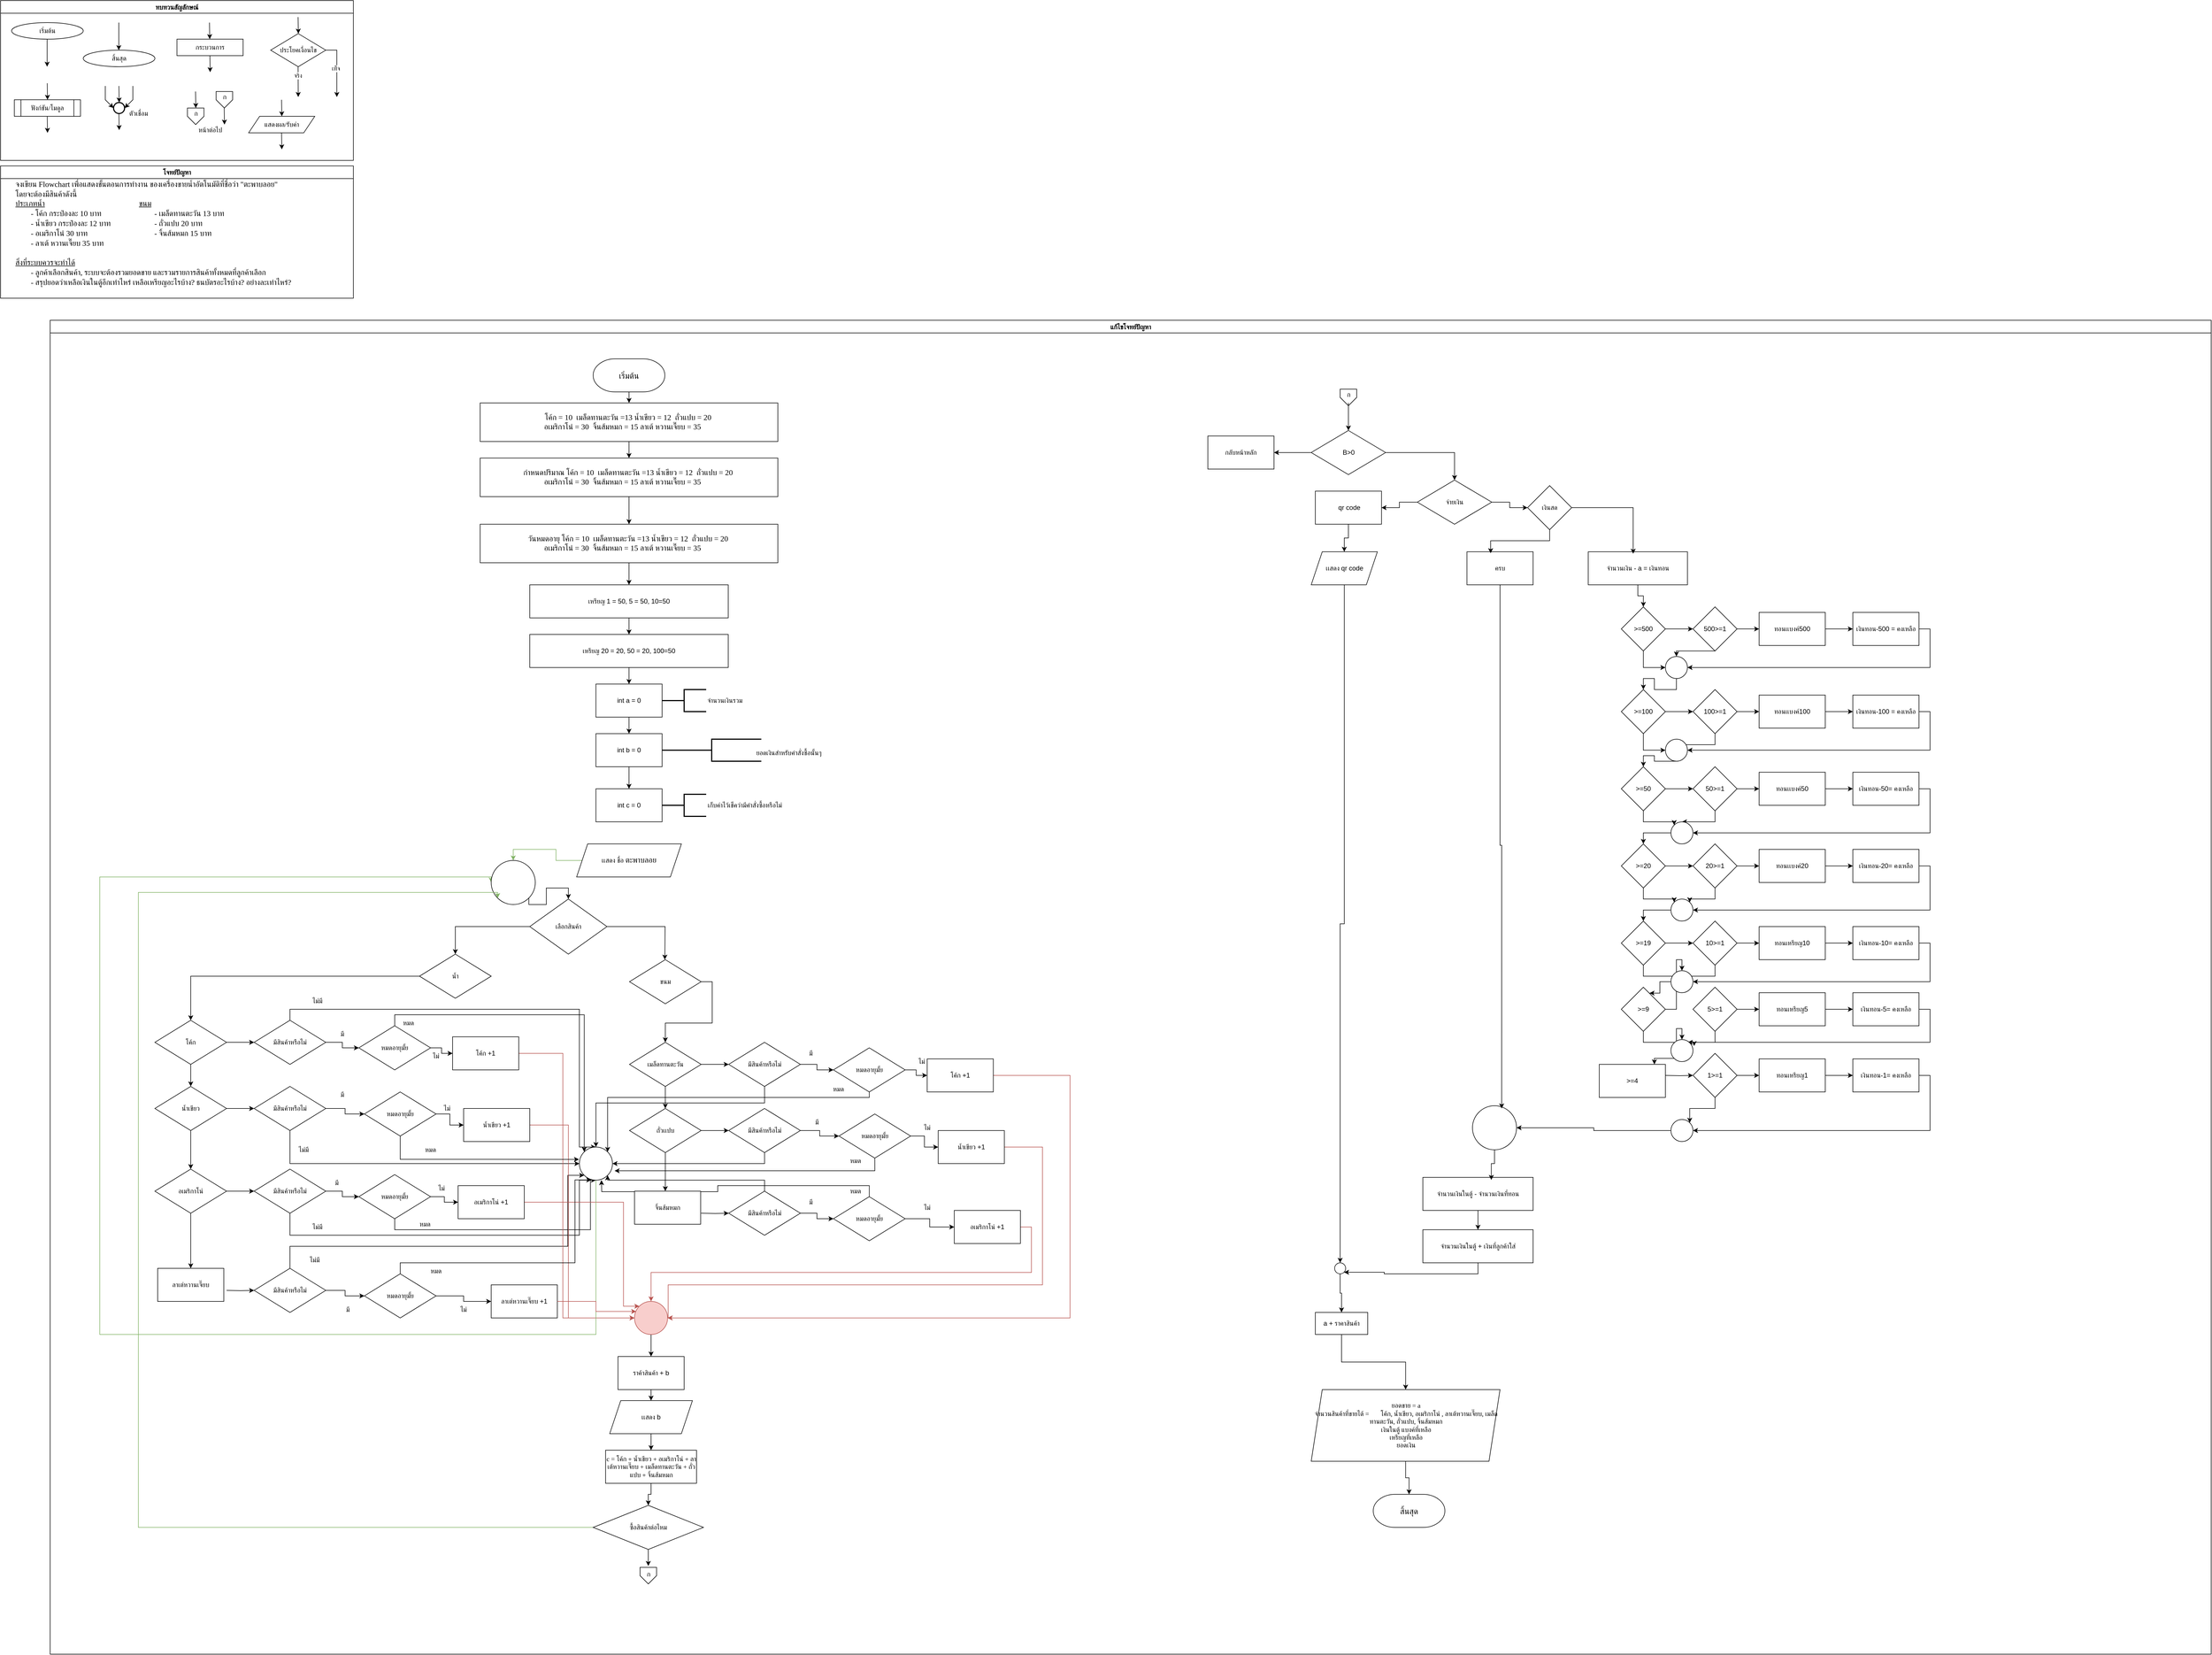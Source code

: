 <mxfile version="28.0.6">
  <diagram name="Page-1" id="rNx9mNzaCyzVuL6pEYur">
    <mxGraphModel dx="4525" dy="2250" grid="1" gridSize="10" guides="1" tooltips="1" connect="1" arrows="1" fold="1" page="1" pageScale="1" pageWidth="850" pageHeight="1100" math="0" shadow="0">
      <root>
        <mxCell id="0" />
        <mxCell id="1" parent="0" />
        <mxCell id="OCblu7KXCJCGsIi4Wwkh-1" value="ทบทวนสัญลักษณ์" style="swimlane;fontFamily=Sarabun;fontSource=https%3A%2F%2Ffonts.googleapis.com%2Fcss%3Ffamily%3DSarabun;" vertex="1" parent="1">
          <mxGeometry x="-720" y="20" width="640" height="290" as="geometry" />
        </mxCell>
        <mxCell id="OCblu7KXCJCGsIi4Wwkh-2" value="&lt;font data-font-src=&quot;https://fonts.googleapis.com/css?family=Sarabun&quot; face=&quot;Sarabun&quot;&gt;เริ่มต้น&lt;/font&gt;" style="ellipse;whiteSpace=wrap;html=1;" vertex="1" parent="OCblu7KXCJCGsIi4Wwkh-1">
          <mxGeometry x="20" y="40" width="130" height="30" as="geometry" />
        </mxCell>
        <mxCell id="OCblu7KXCJCGsIi4Wwkh-3" value="" style="endArrow=classic;html=1;rounded=0;" edge="1" parent="OCblu7KXCJCGsIi4Wwkh-1">
          <mxGeometry width="50" height="50" relative="1" as="geometry">
            <mxPoint x="84.5" y="70" as="sourcePoint" />
            <mxPoint x="84.5" y="120" as="targetPoint" />
          </mxGeometry>
        </mxCell>
        <mxCell id="OCblu7KXCJCGsIi4Wwkh-4" value="&lt;font face=&quot;Sarabun&quot;&gt;สิ้นสุด&lt;/font&gt;" style="ellipse;whiteSpace=wrap;html=1;" vertex="1" parent="OCblu7KXCJCGsIi4Wwkh-1">
          <mxGeometry x="150" y="90" width="130" height="30" as="geometry" />
        </mxCell>
        <mxCell id="OCblu7KXCJCGsIi4Wwkh-5" value="" style="endArrow=classic;html=1;rounded=0;" edge="1" parent="OCblu7KXCJCGsIi4Wwkh-1">
          <mxGeometry width="50" height="50" relative="1" as="geometry">
            <mxPoint x="214.5" y="40" as="sourcePoint" />
            <mxPoint x="214.5" y="90" as="targetPoint" />
          </mxGeometry>
        </mxCell>
        <mxCell id="OCblu7KXCJCGsIi4Wwkh-6" value="กระบวนการ" style="rounded=0;whiteSpace=wrap;html=1;fontFamily=Sarabun;fontSource=https%3A%2F%2Ffonts.googleapis.com%2Fcss%3Ffamily%3DSarabun;" vertex="1" parent="OCblu7KXCJCGsIi4Wwkh-1">
          <mxGeometry x="320" y="70" width="120" height="30" as="geometry" />
        </mxCell>
        <mxCell id="OCblu7KXCJCGsIi4Wwkh-7" value="" style="endArrow=classic;html=1;rounded=0;" edge="1" parent="OCblu7KXCJCGsIi4Wwkh-1">
          <mxGeometry width="50" height="50" relative="1" as="geometry">
            <mxPoint x="379" y="40" as="sourcePoint" />
            <mxPoint x="379.5" y="70" as="targetPoint" />
          </mxGeometry>
        </mxCell>
        <mxCell id="OCblu7KXCJCGsIi4Wwkh-8" value="" style="endArrow=classic;html=1;rounded=0;" edge="1" parent="OCblu7KXCJCGsIi4Wwkh-1">
          <mxGeometry width="50" height="50" relative="1" as="geometry">
            <mxPoint x="379.75" y="100" as="sourcePoint" />
            <mxPoint x="380.25" y="130" as="targetPoint" />
          </mxGeometry>
        </mxCell>
        <mxCell id="OCblu7KXCJCGsIi4Wwkh-9" value="ประโยคเงื่อนไข" style="rhombus;whiteSpace=wrap;html=1;fontFamily=Sarabun;fontSource=https%3A%2F%2Ffonts.googleapis.com%2Fcss%3Ffamily%3DSarabun;" vertex="1" parent="OCblu7KXCJCGsIi4Wwkh-1">
          <mxGeometry x="490" y="60" width="100" height="60" as="geometry" />
        </mxCell>
        <mxCell id="OCblu7KXCJCGsIi4Wwkh-10" value="" style="endArrow=classic;html=1;rounded=0;" edge="1" parent="OCblu7KXCJCGsIi4Wwkh-1">
          <mxGeometry width="50" height="50" relative="1" as="geometry">
            <mxPoint x="539.71" y="30" as="sourcePoint" />
            <mxPoint x="540.21" y="60" as="targetPoint" />
          </mxGeometry>
        </mxCell>
        <mxCell id="OCblu7KXCJCGsIi4Wwkh-11" value="" style="endArrow=classic;html=1;rounded=0;" edge="1" parent="OCblu7KXCJCGsIi4Wwkh-1">
          <mxGeometry width="50" height="50" relative="1" as="geometry">
            <mxPoint x="539.71" y="120" as="sourcePoint" />
            <mxPoint x="540" y="175" as="targetPoint" />
          </mxGeometry>
        </mxCell>
        <mxCell id="OCblu7KXCJCGsIi4Wwkh-12" value="จริง" style="edgeLabel;html=1;align=center;verticalAlign=middle;resizable=0;points=[];fontFamily=Sarabun;fontSource=https%3A%2F%2Ffonts.googleapis.com%2Fcss%3Ffamily%3DSarabun;" vertex="1" connectable="0" parent="OCblu7KXCJCGsIi4Wwkh-11">
          <mxGeometry x="-0.414" y="-1" relative="1" as="geometry">
            <mxPoint as="offset" />
          </mxGeometry>
        </mxCell>
        <mxCell id="OCblu7KXCJCGsIi4Wwkh-13" value="" style="endArrow=classic;html=1;rounded=0;exitX=1;exitY=0.5;exitDx=0;exitDy=0;" edge="1" parent="OCblu7KXCJCGsIi4Wwkh-1" source="OCblu7KXCJCGsIi4Wwkh-9">
          <mxGeometry width="50" height="50" relative="1" as="geometry">
            <mxPoint x="620" y="95" as="sourcePoint" />
            <mxPoint x="610" y="175" as="targetPoint" />
            <Array as="points">
              <mxPoint x="610" y="90" />
            </Array>
          </mxGeometry>
        </mxCell>
        <mxCell id="OCblu7KXCJCGsIi4Wwkh-14" value="&lt;font data-font-src=&quot;https://fonts.googleapis.com/css?family=Sarabun&quot; face=&quot;Sarabun&quot;&gt;เท็จ&lt;/font&gt;" style="edgeLabel;html=1;align=center;verticalAlign=middle;resizable=0;points=[];" vertex="1" connectable="0" parent="OCblu7KXCJCGsIi4Wwkh-13">
          <mxGeometry x="-0.002" y="-2" relative="1" as="geometry">
            <mxPoint as="offset" />
          </mxGeometry>
        </mxCell>
        <mxCell id="OCblu7KXCJCGsIi4Wwkh-15" value="&lt;font data-font-src=&quot;https://fonts.googleapis.com/css?family=Sarabun&quot; face=&quot;Sarabun&quot;&gt;ฟังก์ชัน/โมดูล&lt;/font&gt;" style="shape=process;whiteSpace=wrap;html=1;backgroundOutline=1;" vertex="1" parent="OCblu7KXCJCGsIi4Wwkh-1">
          <mxGeometry x="25" y="180" width="120" height="30" as="geometry" />
        </mxCell>
        <mxCell id="OCblu7KXCJCGsIi4Wwkh-16" value="" style="endArrow=classic;html=1;rounded=0;" edge="1" parent="OCblu7KXCJCGsIi4Wwkh-1">
          <mxGeometry width="50" height="50" relative="1" as="geometry">
            <mxPoint x="84.71" y="150" as="sourcePoint" />
            <mxPoint x="85.21" y="180" as="targetPoint" />
          </mxGeometry>
        </mxCell>
        <mxCell id="OCblu7KXCJCGsIi4Wwkh-17" value="" style="endArrow=classic;html=1;rounded=0;" edge="1" parent="OCblu7KXCJCGsIi4Wwkh-1">
          <mxGeometry width="50" height="50" relative="1" as="geometry">
            <mxPoint x="84.71" y="210" as="sourcePoint" />
            <mxPoint x="85.21" y="240" as="targetPoint" />
          </mxGeometry>
        </mxCell>
        <mxCell id="OCblu7KXCJCGsIi4Wwkh-18" value="" style="strokeWidth=2;html=1;shape=mxgraph.flowchart.start_2;whiteSpace=wrap;" vertex="1" parent="OCblu7KXCJCGsIi4Wwkh-1">
          <mxGeometry x="205" y="185" width="20" height="20" as="geometry" />
        </mxCell>
        <mxCell id="OCblu7KXCJCGsIi4Wwkh-19" value="" style="endArrow=classic;html=1;rounded=0;" edge="1" parent="OCblu7KXCJCGsIi4Wwkh-1">
          <mxGeometry width="50" height="50" relative="1" as="geometry">
            <mxPoint x="214.71" y="155" as="sourcePoint" />
            <mxPoint x="215.21" y="185" as="targetPoint" />
          </mxGeometry>
        </mxCell>
        <mxCell id="OCblu7KXCJCGsIi4Wwkh-20" value="" style="endArrow=classic;html=1;rounded=0;entryX=0;entryY=0.5;entryDx=0;entryDy=0;entryPerimeter=0;" edge="1" parent="OCblu7KXCJCGsIi4Wwkh-1" target="OCblu7KXCJCGsIi4Wwkh-18">
          <mxGeometry width="50" height="50" relative="1" as="geometry">
            <mxPoint x="190.0" y="155" as="sourcePoint" />
            <mxPoint x="190.5" y="185" as="targetPoint" />
            <Array as="points">
              <mxPoint x="190" y="180" />
            </Array>
          </mxGeometry>
        </mxCell>
        <mxCell id="OCblu7KXCJCGsIi4Wwkh-21" value="" style="endArrow=classic;html=1;rounded=0;entryX=1;entryY=0.5;entryDx=0;entryDy=0;entryPerimeter=0;" edge="1" parent="OCblu7KXCJCGsIi4Wwkh-1" target="OCblu7KXCJCGsIi4Wwkh-18">
          <mxGeometry width="50" height="50" relative="1" as="geometry">
            <mxPoint x="240.0" y="155" as="sourcePoint" />
            <mxPoint x="240.5" y="185" as="targetPoint" />
            <Array as="points">
              <mxPoint x="240" y="180" />
            </Array>
          </mxGeometry>
        </mxCell>
        <mxCell id="OCblu7KXCJCGsIi4Wwkh-22" value="" style="endArrow=classic;html=1;rounded=0;" edge="1" parent="OCblu7KXCJCGsIi4Wwkh-1">
          <mxGeometry width="50" height="50" relative="1" as="geometry">
            <mxPoint x="214.71" y="205" as="sourcePoint" />
            <mxPoint x="215.21" y="235" as="targetPoint" />
          </mxGeometry>
        </mxCell>
        <mxCell id="OCblu7KXCJCGsIi4Wwkh-23" value="&lt;font data-font-src=&quot;https://fonts.googleapis.com/css?family=Sarabun&quot; face=&quot;Sarabun&quot;&gt;ตัวเชื่อม&lt;/font&gt;" style="text;html=1;align=center;verticalAlign=middle;resizable=0;points=[];autosize=1;strokeColor=none;fillColor=none;" vertex="1" parent="OCblu7KXCJCGsIi4Wwkh-1">
          <mxGeometry x="220" y="190" width="60" height="30" as="geometry" />
        </mxCell>
        <mxCell id="OCblu7KXCJCGsIi4Wwkh-24" value="" style="endArrow=classic;html=1;rounded=0;" edge="1" parent="OCblu7KXCJCGsIi4Wwkh-1">
          <mxGeometry width="50" height="50" relative="1" as="geometry">
            <mxPoint x="353.71" y="165" as="sourcePoint" />
            <mxPoint x="354.21" y="195" as="targetPoint" />
          </mxGeometry>
        </mxCell>
        <mxCell id="OCblu7KXCJCGsIi4Wwkh-25" value="" style="verticalLabelPosition=bottom;verticalAlign=top;html=1;shape=offPageConnector;rounded=0;size=0.5;" vertex="1" parent="OCblu7KXCJCGsIi4Wwkh-1">
          <mxGeometry x="339" y="195" width="30" height="30" as="geometry" />
        </mxCell>
        <mxCell id="OCblu7KXCJCGsIi4Wwkh-26" value="" style="endArrow=classic;html=1;rounded=0;" edge="1" parent="OCblu7KXCJCGsIi4Wwkh-1">
          <mxGeometry width="50" height="50" relative="1" as="geometry">
            <mxPoint x="405.71" y="195" as="sourcePoint" />
            <mxPoint x="406.21" y="225" as="targetPoint" />
          </mxGeometry>
        </mxCell>
        <mxCell id="OCblu7KXCJCGsIi4Wwkh-27" value="" style="verticalLabelPosition=bottom;verticalAlign=top;html=1;shape=offPageConnector;rounded=0;size=0.5;" vertex="1" parent="OCblu7KXCJCGsIi4Wwkh-1">
          <mxGeometry x="391" y="165" width="30" height="30" as="geometry" />
        </mxCell>
        <mxCell id="OCblu7KXCJCGsIi4Wwkh-28" value="หน้าต่อไป" style="text;html=1;align=center;verticalAlign=middle;resizable=0;points=[];autosize=1;strokeColor=none;fillColor=none;fontFamily=Sarabun;fontSource=https%3A%2F%2Ffonts.googleapis.com%2Fcss%3Ffamily%3DSarabun;" vertex="1" parent="OCblu7KXCJCGsIi4Wwkh-1">
          <mxGeometry x="345" y="220" width="70" height="30" as="geometry" />
        </mxCell>
        <mxCell id="OCblu7KXCJCGsIi4Wwkh-29" value="ก" style="text;html=1;align=center;verticalAlign=middle;resizable=0;points=[];autosize=1;strokeColor=none;fillColor=none;fontFamily=Sarabun;fontSource=https%3A%2F%2Ffonts.googleapis.com%2Fcss%3Ffamily%3DSarabun;" vertex="1" parent="OCblu7KXCJCGsIi4Wwkh-1">
          <mxGeometry x="339" y="190" width="30" height="30" as="geometry" />
        </mxCell>
        <mxCell id="OCblu7KXCJCGsIi4Wwkh-30" value="ก" style="text;html=1;align=center;verticalAlign=middle;resizable=0;points=[];autosize=1;strokeColor=none;fillColor=none;fontFamily=Sarabun;fontSource=https%3A%2F%2Ffonts.googleapis.com%2Fcss%3Ffamily%3DSarabun;" vertex="1" parent="OCblu7KXCJCGsIi4Wwkh-1">
          <mxGeometry x="391" y="160" width="30" height="30" as="geometry" />
        </mxCell>
        <mxCell id="OCblu7KXCJCGsIi4Wwkh-31" value="แสดงผล/รับค่า" style="shape=parallelogram;perimeter=parallelogramPerimeter;whiteSpace=wrap;html=1;fixedSize=1;fontFamily=Sarabun;fontSource=https%3A%2F%2Ffonts.googleapis.com%2Fcss%3Ffamily%3DSarabun;" vertex="1" parent="OCblu7KXCJCGsIi4Wwkh-1">
          <mxGeometry x="450" y="210" width="120" height="30" as="geometry" />
        </mxCell>
        <mxCell id="OCblu7KXCJCGsIi4Wwkh-32" value="" style="endArrow=classic;html=1;rounded=0;" edge="1" parent="OCblu7KXCJCGsIi4Wwkh-1">
          <mxGeometry width="50" height="50" relative="1" as="geometry">
            <mxPoint x="509.71" y="180" as="sourcePoint" />
            <mxPoint x="510.21" y="210" as="targetPoint" />
          </mxGeometry>
        </mxCell>
        <mxCell id="OCblu7KXCJCGsIi4Wwkh-33" value="" style="endArrow=classic;html=1;rounded=0;" edge="1" parent="OCblu7KXCJCGsIi4Wwkh-1">
          <mxGeometry width="50" height="50" relative="1" as="geometry">
            <mxPoint x="509.71" y="240" as="sourcePoint" />
            <mxPoint x="510.21" y="270" as="targetPoint" />
          </mxGeometry>
        </mxCell>
        <mxCell id="OCblu7KXCJCGsIi4Wwkh-34" value="แก้ไขโจทย์ปัญหา" style="swimlane;fontFamily=Sarabun;fontSource=https%3A%2F%2Ffonts.googleapis.com%2Fcss%3Ffamily%3DSarabun;" vertex="1" parent="1">
          <mxGeometry x="-630" y="600" width="3920" height="2420" as="geometry" />
        </mxCell>
        <mxCell id="OCblu7KXCJCGsIi4Wwkh-35" style="edgeStyle=orthogonalEdgeStyle;rounded=0;orthogonalLoop=1;jettySize=auto;html=1;" edge="1" parent="OCblu7KXCJCGsIi4Wwkh-34">
          <mxGeometry relative="1" as="geometry">
            <mxPoint x="1050.0" y="120" as="sourcePoint" />
            <mxPoint x="1050.067" y="150" as="targetPoint" />
          </mxGeometry>
        </mxCell>
        <mxCell id="OCblu7KXCJCGsIi4Wwkh-36" value="&lt;font style=&quot;font-size: 15px;&quot;&gt;เริ่มต้น&lt;/font&gt;" style="strokeWidth=1;html=1;shape=mxgraph.flowchart.terminator;whiteSpace=wrap;" vertex="1" parent="OCblu7KXCJCGsIi4Wwkh-34">
          <mxGeometry x="985" y="70" width="130" height="60" as="geometry" />
        </mxCell>
        <mxCell id="OCblu7KXCJCGsIi4Wwkh-37" value="" style="edgeStyle=orthogonalEdgeStyle;rounded=0;orthogonalLoop=1;jettySize=auto;html=1;" edge="1" parent="OCblu7KXCJCGsIi4Wwkh-34" source="OCblu7KXCJCGsIi4Wwkh-38">
          <mxGeometry relative="1" as="geometry">
            <mxPoint x="1050" y="250" as="targetPoint" />
          </mxGeometry>
        </mxCell>
        <mxCell id="OCblu7KXCJCGsIi4Wwkh-38" value="&lt;span style=&quot;font-family: Sarabun; font-size: 14px; text-align: left; text-wrap-mode: nowrap;&quot;&gt;โค้ก = 10 &lt;/span&gt;&lt;span style=&quot;font-family: Sarabun; font-size: 14px; text-align: left; text-wrap-mode: nowrap;&quot;&gt;&amp;nbsp;เมล็ดทานตะวัน =13 &lt;/span&gt;&lt;span style=&quot;font-family: Sarabun; font-size: 14px; text-align: left; text-wrap-mode: nowrap;&quot;&gt;น้ำเขียว = 12 &lt;/span&gt;&lt;span style=&quot;font-family: Sarabun; font-size: 14px; text-align: left; text-wrap-mode: nowrap;&quot;&gt;&amp;nbsp;ถั่วแปบ = 20&amp;nbsp;&lt;/span&gt;&lt;br style=&quot;font-family: Sarabun; font-size: 14px; text-align: left; text-wrap-mode: nowrap;&quot;&gt;&lt;span style=&quot;font-family: Sarabun; font-size: 14px; text-align: left; text-wrap-mode: nowrap;&quot;&gt;อเมริกาโน่ = 30 &lt;/span&gt;&lt;span style=&quot;font-family: Sarabun; font-size: 14px; text-align: left; text-wrap-mode: nowrap;&quot;&gt;&amp;nbsp;จิ้นส้มหมก = 15 &lt;/span&gt;&lt;span style=&quot;font-family: Sarabun; font-size: 14px; text-align: left; text-wrap-mode: nowrap;&quot;&gt;ลาเต้ หวานเจี๊ยบ = 35 &lt;/span&gt;&lt;span style=&quot;font-family: Sarabun; font-size: 14px; text-align: left; white-space: pre;&quot;&gt;&#x9;&lt;/span&gt;" style="rounded=0;whiteSpace=wrap;html=1;" vertex="1" parent="OCblu7KXCJCGsIi4Wwkh-34">
          <mxGeometry x="780" y="150" width="540" height="70" as="geometry" />
        </mxCell>
        <mxCell id="OCblu7KXCJCGsIi4Wwkh-39" value="" style="edgeStyle=orthogonalEdgeStyle;rounded=0;orthogonalLoop=1;jettySize=auto;html=1;" edge="1" parent="OCblu7KXCJCGsIi4Wwkh-34" source="OCblu7KXCJCGsIi4Wwkh-40" target="OCblu7KXCJCGsIi4Wwkh-42">
          <mxGeometry relative="1" as="geometry" />
        </mxCell>
        <mxCell id="OCblu7KXCJCGsIi4Wwkh-40" value="&lt;span style=&quot;font-family: Sarabun; font-size: 14px; text-align: left; text-wrap-mode: nowrap;&quot;&gt;กำหนดปริมาณ โค้ก = 10 &lt;/span&gt;&lt;span style=&quot;font-family: Sarabun; font-size: 14px; text-align: left; text-wrap-mode: nowrap;&quot;&gt;&amp;nbsp;เมล็ดทานตะวัน =13 &lt;/span&gt;&lt;span style=&quot;font-family: Sarabun; font-size: 14px; text-align: left; text-wrap-mode: nowrap;&quot;&gt;น้ำเขียว = 12 &lt;/span&gt;&lt;span style=&quot;font-family: Sarabun; font-size: 14px; text-align: left; text-wrap-mode: nowrap;&quot;&gt;&amp;nbsp;ถั่วแปบ = 20&amp;nbsp;&lt;/span&gt;&lt;br style=&quot;font-family: Sarabun; font-size: 14px; text-align: left; text-wrap-mode: nowrap;&quot;&gt;&lt;span style=&quot;font-family: Sarabun; font-size: 14px; text-align: left; text-wrap-mode: nowrap;&quot;&gt;อเมริกาโน่ = 30 &lt;/span&gt;&lt;span style=&quot;font-family: Sarabun; font-size: 14px; text-align: left; text-wrap-mode: nowrap;&quot;&gt;&amp;nbsp;จิ้นส้มหมก = 15 &lt;/span&gt;&lt;span style=&quot;font-family: Sarabun; font-size: 14px; text-align: left; text-wrap-mode: nowrap;&quot;&gt;ลาเต้ หวานเจี๊ยบ = 35 &lt;/span&gt;&lt;span style=&quot;font-family: Sarabun; font-size: 14px; text-align: left; white-space: pre;&quot;&gt;&#x9;&lt;/span&gt;" style="rounded=0;whiteSpace=wrap;html=1;" vertex="1" parent="OCblu7KXCJCGsIi4Wwkh-34">
          <mxGeometry x="780" y="250" width="540" height="70" as="geometry" />
        </mxCell>
        <mxCell id="OCblu7KXCJCGsIi4Wwkh-41" value="" style="edgeStyle=orthogonalEdgeStyle;rounded=0;orthogonalLoop=1;jettySize=auto;html=1;" edge="1" parent="OCblu7KXCJCGsIi4Wwkh-34" source="OCblu7KXCJCGsIi4Wwkh-42" target="OCblu7KXCJCGsIi4Wwkh-44">
          <mxGeometry relative="1" as="geometry" />
        </mxCell>
        <mxCell id="OCblu7KXCJCGsIi4Wwkh-42" value="&lt;span style=&quot;font-family: Sarabun; font-size: 14px; text-align: left; text-wrap-mode: nowrap;&quot;&gt;วันหมดอายุ โค้ก = 10 &lt;/span&gt;&lt;span style=&quot;font-family: Sarabun; font-size: 14px; text-align: left; text-wrap-mode: nowrap;&quot;&gt;&amp;nbsp;เมล็ดทานตะวัน =13 &lt;/span&gt;&lt;span style=&quot;font-family: Sarabun; font-size: 14px; text-align: left; text-wrap-mode: nowrap;&quot;&gt;น้ำเขียว = 12 &lt;/span&gt;&lt;span style=&quot;font-family: Sarabun; font-size: 14px; text-align: left; text-wrap-mode: nowrap;&quot;&gt;&amp;nbsp;ถั่วแปบ = 20&amp;nbsp;&lt;/span&gt;&lt;br style=&quot;font-family: Sarabun; font-size: 14px; text-align: left; text-wrap-mode: nowrap;&quot;&gt;&lt;span style=&quot;font-family: Sarabun; font-size: 14px; text-align: left; text-wrap-mode: nowrap;&quot;&gt;อเมริกาโน่ = 30 &lt;/span&gt;&lt;span style=&quot;font-family: Sarabun; font-size: 14px; text-align: left; text-wrap-mode: nowrap;&quot;&gt;&amp;nbsp;จิ้นส้มหมก = 15 &lt;/span&gt;&lt;span style=&quot;font-family: Sarabun; font-size: 14px; text-align: left; text-wrap-mode: nowrap;&quot;&gt;ลาเต้ หวานเจี๊ยบ = 35 &lt;/span&gt;&lt;span style=&quot;font-family: Sarabun; font-size: 14px; text-align: left; white-space: pre;&quot;&gt;&#x9;&lt;/span&gt;" style="rounded=0;whiteSpace=wrap;html=1;" vertex="1" parent="OCblu7KXCJCGsIi4Wwkh-34">
          <mxGeometry x="780" y="370" width="540" height="70" as="geometry" />
        </mxCell>
        <mxCell id="OCblu7KXCJCGsIi4Wwkh-43" value="" style="edgeStyle=orthogonalEdgeStyle;rounded=0;orthogonalLoop=1;jettySize=auto;html=1;" edge="1" parent="OCblu7KXCJCGsIi4Wwkh-34" source="OCblu7KXCJCGsIi4Wwkh-44" target="OCblu7KXCJCGsIi4Wwkh-46">
          <mxGeometry relative="1" as="geometry" />
        </mxCell>
        <mxCell id="OCblu7KXCJCGsIi4Wwkh-44" value="เหรียญ 1 = 50, 5 = 50, 10=50" style="rounded=0;whiteSpace=wrap;html=1;" vertex="1" parent="OCblu7KXCJCGsIi4Wwkh-34">
          <mxGeometry x="870" y="480" width="360" height="60" as="geometry" />
        </mxCell>
        <mxCell id="OCblu7KXCJCGsIi4Wwkh-45" value="" style="edgeStyle=orthogonalEdgeStyle;rounded=0;orthogonalLoop=1;jettySize=auto;html=1;" edge="1" parent="OCblu7KXCJCGsIi4Wwkh-34" source="OCblu7KXCJCGsIi4Wwkh-46" target="OCblu7KXCJCGsIi4Wwkh-48">
          <mxGeometry relative="1" as="geometry" />
        </mxCell>
        <mxCell id="OCblu7KXCJCGsIi4Wwkh-46" value="เหรียญ 20 = 20, 50 = 20, 100=50" style="rounded=0;whiteSpace=wrap;html=1;" vertex="1" parent="OCblu7KXCJCGsIi4Wwkh-34">
          <mxGeometry x="870" y="570" width="360" height="60" as="geometry" />
        </mxCell>
        <mxCell id="OCblu7KXCJCGsIi4Wwkh-47" value="" style="edgeStyle=orthogonalEdgeStyle;rounded=0;orthogonalLoop=1;jettySize=auto;html=1;" edge="1" parent="OCblu7KXCJCGsIi4Wwkh-34" source="OCblu7KXCJCGsIi4Wwkh-48" target="OCblu7KXCJCGsIi4Wwkh-176">
          <mxGeometry relative="1" as="geometry" />
        </mxCell>
        <mxCell id="OCblu7KXCJCGsIi4Wwkh-48" value="int a = 0" style="rounded=0;whiteSpace=wrap;html=1;" vertex="1" parent="OCblu7KXCJCGsIi4Wwkh-34">
          <mxGeometry x="990" y="660" width="120" height="60" as="geometry" />
        </mxCell>
        <mxCell id="OCblu7KXCJCGsIi4Wwkh-49" value="จำนวนเงินรวม" style="strokeWidth=2;html=1;shape=mxgraph.flowchart.annotation_2;align=left;labelPosition=right;pointerEvents=1;" vertex="1" parent="OCblu7KXCJCGsIi4Wwkh-34">
          <mxGeometry x="1110" y="670" width="80" height="40" as="geometry" />
        </mxCell>
        <mxCell id="OCblu7KXCJCGsIi4Wwkh-50" style="edgeStyle=orthogonalEdgeStyle;rounded=0;orthogonalLoop=1;jettySize=auto;html=1;entryX=0.5;entryY=0;entryDx=0;entryDy=0;fillColor=#d5e8d4;strokeColor=#82b366;" edge="1" parent="OCblu7KXCJCGsIi4Wwkh-34" source="OCblu7KXCJCGsIi4Wwkh-51" target="OCblu7KXCJCGsIi4Wwkh-161">
          <mxGeometry relative="1" as="geometry" />
        </mxCell>
        <mxCell id="OCblu7KXCJCGsIi4Wwkh-51" value="เเสดง ชื่อ&amp;nbsp;&lt;span style=&quot;font-family: Sarabun; font-size: 14px; text-align: left; text-wrap-mode: nowrap;&quot;&gt;ตะพาบลอย&lt;/span&gt;" style="shape=parallelogram;perimeter=parallelogramPerimeter;whiteSpace=wrap;html=1;fixedSize=1;" vertex="1" parent="OCblu7KXCJCGsIi4Wwkh-34">
          <mxGeometry x="955" y="950" width="190" height="60" as="geometry" />
        </mxCell>
        <mxCell id="OCblu7KXCJCGsIi4Wwkh-52" value="" style="verticalLabelPosition=bottom;verticalAlign=top;html=1;shape=offPageConnector;rounded=0;size=0.5;" vertex="1" parent="OCblu7KXCJCGsIi4Wwkh-34">
          <mxGeometry x="2340" y="125" width="30" height="30" as="geometry" />
        </mxCell>
        <mxCell id="OCblu7KXCJCGsIi4Wwkh-53" value="" style="edgeStyle=orthogonalEdgeStyle;rounded=0;orthogonalLoop=1;jettySize=auto;html=1;" edge="1" parent="OCblu7KXCJCGsIi4Wwkh-34" source="OCblu7KXCJCGsIi4Wwkh-54" target="OCblu7KXCJCGsIi4Wwkh-185">
          <mxGeometry relative="1" as="geometry" />
        </mxCell>
        <mxCell id="OCblu7KXCJCGsIi4Wwkh-54" value="ก" style="text;html=1;align=center;verticalAlign=middle;resizable=0;points=[];autosize=1;strokeColor=none;fillColor=none;fontFamily=Sarabun;fontSource=https%3A%2F%2Ffonts.googleapis.com%2Fcss%3Ffamily%3DSarabun;" vertex="1" parent="OCblu7KXCJCGsIi4Wwkh-34">
          <mxGeometry x="2340" y="120" width="30" height="30" as="geometry" />
        </mxCell>
        <mxCell id="OCblu7KXCJCGsIi4Wwkh-55" style="edgeStyle=orthogonalEdgeStyle;rounded=0;orthogonalLoop=1;jettySize=auto;html=1;exitX=0;exitY=0.5;exitDx=0;exitDy=0;entryX=0.5;entryY=0;entryDx=0;entryDy=0;" edge="1" parent="OCblu7KXCJCGsIi4Wwkh-34" source="OCblu7KXCJCGsIi4Wwkh-57" target="OCblu7KXCJCGsIi4Wwkh-59">
          <mxGeometry relative="1" as="geometry" />
        </mxCell>
        <mxCell id="OCblu7KXCJCGsIi4Wwkh-56" style="edgeStyle=orthogonalEdgeStyle;rounded=0;orthogonalLoop=1;jettySize=auto;html=1;exitX=1;exitY=0.5;exitDx=0;exitDy=0;entryX=0.5;entryY=0;entryDx=0;entryDy=0;" edge="1" parent="OCblu7KXCJCGsIi4Wwkh-34" source="OCblu7KXCJCGsIi4Wwkh-57">
          <mxGeometry relative="1" as="geometry">
            <mxPoint x="1115" y="1160" as="targetPoint" />
          </mxGeometry>
        </mxCell>
        <mxCell id="OCblu7KXCJCGsIi4Wwkh-57" value="เลือกสินค้า" style="rhombus;whiteSpace=wrap;html=1;" vertex="1" parent="OCblu7KXCJCGsIi4Wwkh-34">
          <mxGeometry x="870" y="1050" width="140" height="100" as="geometry" />
        </mxCell>
        <mxCell id="OCblu7KXCJCGsIi4Wwkh-58" value="" style="edgeStyle=orthogonalEdgeStyle;rounded=0;orthogonalLoop=1;jettySize=auto;html=1;" edge="1" parent="OCblu7KXCJCGsIi4Wwkh-34" source="OCblu7KXCJCGsIi4Wwkh-59" target="OCblu7KXCJCGsIi4Wwkh-62">
          <mxGeometry relative="1" as="geometry" />
        </mxCell>
        <mxCell id="OCblu7KXCJCGsIi4Wwkh-59" value="น้ำ" style="rhombus;whiteSpace=wrap;html=1;" vertex="1" parent="OCblu7KXCJCGsIi4Wwkh-34">
          <mxGeometry x="670" y="1150" width="130" height="80" as="geometry" />
        </mxCell>
        <mxCell id="OCblu7KXCJCGsIi4Wwkh-60" value="" style="edgeStyle=orthogonalEdgeStyle;rounded=0;orthogonalLoop=1;jettySize=auto;html=1;" edge="1" parent="OCblu7KXCJCGsIi4Wwkh-34" source="OCblu7KXCJCGsIi4Wwkh-62" target="OCblu7KXCJCGsIi4Wwkh-65">
          <mxGeometry relative="1" as="geometry" />
        </mxCell>
        <mxCell id="OCblu7KXCJCGsIi4Wwkh-61" value="" style="edgeStyle=orthogonalEdgeStyle;rounded=0;orthogonalLoop=1;jettySize=auto;html=1;" edge="1" parent="OCblu7KXCJCGsIi4Wwkh-34" source="OCblu7KXCJCGsIi4Wwkh-62" target="OCblu7KXCJCGsIi4Wwkh-72">
          <mxGeometry relative="1" as="geometry" />
        </mxCell>
        <mxCell id="OCblu7KXCJCGsIi4Wwkh-62" value="โค้ก" style="rhombus;whiteSpace=wrap;html=1;" vertex="1" parent="OCblu7KXCJCGsIi4Wwkh-34">
          <mxGeometry x="190" y="1270" width="130" height="80" as="geometry" />
        </mxCell>
        <mxCell id="OCblu7KXCJCGsIi4Wwkh-63" value="" style="edgeStyle=orthogonalEdgeStyle;rounded=0;orthogonalLoop=1;jettySize=auto;html=1;" edge="1" parent="OCblu7KXCJCGsIi4Wwkh-34" source="OCblu7KXCJCGsIi4Wwkh-65" target="OCblu7KXCJCGsIi4Wwkh-68">
          <mxGeometry relative="1" as="geometry" />
        </mxCell>
        <mxCell id="OCblu7KXCJCGsIi4Wwkh-64" value="" style="edgeStyle=orthogonalEdgeStyle;rounded=0;orthogonalLoop=1;jettySize=auto;html=1;" edge="1" parent="OCblu7KXCJCGsIi4Wwkh-34" source="OCblu7KXCJCGsIi4Wwkh-65" target="OCblu7KXCJCGsIi4Wwkh-75">
          <mxGeometry relative="1" as="geometry" />
        </mxCell>
        <mxCell id="OCblu7KXCJCGsIi4Wwkh-65" value="น้ำเขียว" style="rhombus;whiteSpace=wrap;html=1;" vertex="1" parent="OCblu7KXCJCGsIi4Wwkh-34">
          <mxGeometry x="190" y="1390" width="130" height="80" as="geometry" />
        </mxCell>
        <mxCell id="OCblu7KXCJCGsIi4Wwkh-66" value="" style="edgeStyle=orthogonalEdgeStyle;rounded=0;orthogonalLoop=1;jettySize=auto;html=1;" edge="1" parent="OCblu7KXCJCGsIi4Wwkh-34" source="OCblu7KXCJCGsIi4Wwkh-68">
          <mxGeometry relative="1" as="geometry">
            <mxPoint x="255" y="1720" as="targetPoint" />
          </mxGeometry>
        </mxCell>
        <mxCell id="OCblu7KXCJCGsIi4Wwkh-67" value="" style="edgeStyle=orthogonalEdgeStyle;rounded=0;orthogonalLoop=1;jettySize=auto;html=1;" edge="1" parent="OCblu7KXCJCGsIi4Wwkh-34" source="OCblu7KXCJCGsIi4Wwkh-68" target="OCblu7KXCJCGsIi4Wwkh-78">
          <mxGeometry relative="1" as="geometry" />
        </mxCell>
        <mxCell id="OCblu7KXCJCGsIi4Wwkh-68" value="อเมริกาโน่" style="rhombus;whiteSpace=wrap;html=1;" vertex="1" parent="OCblu7KXCJCGsIi4Wwkh-34">
          <mxGeometry x="190" y="1540" width="130" height="80" as="geometry" />
        </mxCell>
        <mxCell id="OCblu7KXCJCGsIi4Wwkh-69" value="" style="edgeStyle=orthogonalEdgeStyle;rounded=0;orthogonalLoop=1;jettySize=auto;html=1;" edge="1" parent="OCblu7KXCJCGsIi4Wwkh-34" target="OCblu7KXCJCGsIi4Wwkh-81">
          <mxGeometry relative="1" as="geometry">
            <mxPoint x="320" y="1760" as="sourcePoint" />
          </mxGeometry>
        </mxCell>
        <mxCell id="OCblu7KXCJCGsIi4Wwkh-70" value="" style="edgeStyle=orthogonalEdgeStyle;rounded=0;orthogonalLoop=1;jettySize=auto;html=1;" edge="1" parent="OCblu7KXCJCGsIi4Wwkh-34" source="OCblu7KXCJCGsIi4Wwkh-72" target="OCblu7KXCJCGsIi4Wwkh-84">
          <mxGeometry relative="1" as="geometry" />
        </mxCell>
        <mxCell id="OCblu7KXCJCGsIi4Wwkh-71" style="edgeStyle=orthogonalEdgeStyle;rounded=0;orthogonalLoop=1;jettySize=auto;html=1;entryX=0.5;entryY=0;entryDx=0;entryDy=0;" edge="1" parent="OCblu7KXCJCGsIi4Wwkh-34" source="OCblu7KXCJCGsIi4Wwkh-72" target="OCblu7KXCJCGsIi4Wwkh-132">
          <mxGeometry relative="1" as="geometry">
            <Array as="points">
              <mxPoint x="435" y="1250" />
              <mxPoint x="960" y="1250" />
            </Array>
          </mxGeometry>
        </mxCell>
        <mxCell id="OCblu7KXCJCGsIi4Wwkh-72" value="มีสินค้าหรือไม่" style="rhombus;whiteSpace=wrap;html=1;" vertex="1" parent="OCblu7KXCJCGsIi4Wwkh-34">
          <mxGeometry x="370" y="1270" width="130" height="80" as="geometry" />
        </mxCell>
        <mxCell id="OCblu7KXCJCGsIi4Wwkh-73" value="" style="edgeStyle=orthogonalEdgeStyle;rounded=0;orthogonalLoop=1;jettySize=auto;html=1;" edge="1" parent="OCblu7KXCJCGsIi4Wwkh-34" source="OCblu7KXCJCGsIi4Wwkh-75" target="OCblu7KXCJCGsIi4Wwkh-86">
          <mxGeometry relative="1" as="geometry" />
        </mxCell>
        <mxCell id="OCblu7KXCJCGsIi4Wwkh-74" style="edgeStyle=orthogonalEdgeStyle;rounded=0;orthogonalLoop=1;jettySize=auto;html=1;exitX=0.5;exitY=1;exitDx=0;exitDy=0;entryX=0;entryY=0.5;entryDx=0;entryDy=0;" edge="1" parent="OCblu7KXCJCGsIi4Wwkh-34" source="OCblu7KXCJCGsIi4Wwkh-75" target="OCblu7KXCJCGsIi4Wwkh-132">
          <mxGeometry relative="1" as="geometry" />
        </mxCell>
        <mxCell id="OCblu7KXCJCGsIi4Wwkh-75" value="มีสินค้าหรือไม่" style="rhombus;whiteSpace=wrap;html=1;" vertex="1" parent="OCblu7KXCJCGsIi4Wwkh-34">
          <mxGeometry x="370" y="1390" width="130" height="80" as="geometry" />
        </mxCell>
        <mxCell id="OCblu7KXCJCGsIi4Wwkh-76" value="" style="edgeStyle=orthogonalEdgeStyle;rounded=0;orthogonalLoop=1;jettySize=auto;html=1;" edge="1" parent="OCblu7KXCJCGsIi4Wwkh-34" source="OCblu7KXCJCGsIi4Wwkh-78" target="OCblu7KXCJCGsIi4Wwkh-89">
          <mxGeometry relative="1" as="geometry" />
        </mxCell>
        <mxCell id="OCblu7KXCJCGsIi4Wwkh-77" style="edgeStyle=orthogonalEdgeStyle;rounded=0;orthogonalLoop=1;jettySize=auto;html=1;exitX=0.5;exitY=1;exitDx=0;exitDy=0;entryX=0.5;entryY=1;entryDx=0;entryDy=0;" edge="1" parent="OCblu7KXCJCGsIi4Wwkh-34" source="OCblu7KXCJCGsIi4Wwkh-78" target="OCblu7KXCJCGsIi4Wwkh-132">
          <mxGeometry relative="1" as="geometry">
            <Array as="points">
              <mxPoint x="435" y="1660" />
              <mxPoint x="960" y="1660" />
            </Array>
          </mxGeometry>
        </mxCell>
        <mxCell id="OCblu7KXCJCGsIi4Wwkh-78" value="มีสินค้าหรือไม่" style="rhombus;whiteSpace=wrap;html=1;" vertex="1" parent="OCblu7KXCJCGsIi4Wwkh-34">
          <mxGeometry x="370" y="1540" width="130" height="80" as="geometry" />
        </mxCell>
        <mxCell id="OCblu7KXCJCGsIi4Wwkh-79" value="" style="edgeStyle=orthogonalEdgeStyle;rounded=0;orthogonalLoop=1;jettySize=auto;html=1;" edge="1" parent="OCblu7KXCJCGsIi4Wwkh-34" source="OCblu7KXCJCGsIi4Wwkh-81" target="OCblu7KXCJCGsIi4Wwkh-91">
          <mxGeometry relative="1" as="geometry" />
        </mxCell>
        <mxCell id="OCblu7KXCJCGsIi4Wwkh-80" style="edgeStyle=orthogonalEdgeStyle;rounded=0;orthogonalLoop=1;jettySize=auto;html=1;exitX=0.5;exitY=0;exitDx=0;exitDy=0;entryX=0;entryY=1;entryDx=0;entryDy=0;" edge="1" parent="OCblu7KXCJCGsIi4Wwkh-34" source="OCblu7KXCJCGsIi4Wwkh-81" target="OCblu7KXCJCGsIi4Wwkh-132">
          <mxGeometry relative="1" as="geometry">
            <Array as="points">
              <mxPoint x="435" y="1680" />
              <mxPoint x="939" y="1680" />
            </Array>
          </mxGeometry>
        </mxCell>
        <mxCell id="OCblu7KXCJCGsIi4Wwkh-81" value="มีสินค้าหรือไม่" style="rhombus;whiteSpace=wrap;html=1;" vertex="1" parent="OCblu7KXCJCGsIi4Wwkh-34">
          <mxGeometry x="370" y="1720" width="130" height="80" as="geometry" />
        </mxCell>
        <mxCell id="OCblu7KXCJCGsIi4Wwkh-82" value="" style="edgeStyle=orthogonalEdgeStyle;rounded=0;orthogonalLoop=1;jettySize=auto;html=1;" edge="1" parent="OCblu7KXCJCGsIi4Wwkh-34" source="OCblu7KXCJCGsIi4Wwkh-84" target="OCblu7KXCJCGsIi4Wwkh-93">
          <mxGeometry relative="1" as="geometry" />
        </mxCell>
        <mxCell id="OCblu7KXCJCGsIi4Wwkh-83" style="edgeStyle=orthogonalEdgeStyle;rounded=0;orthogonalLoop=1;jettySize=auto;html=1;exitX=0.5;exitY=0;exitDx=0;exitDy=0;entryX=0;entryY=0;entryDx=0;entryDy=0;" edge="1" parent="OCblu7KXCJCGsIi4Wwkh-34" source="OCblu7KXCJCGsIi4Wwkh-84" target="OCblu7KXCJCGsIi4Wwkh-132">
          <mxGeometry relative="1" as="geometry" />
        </mxCell>
        <mxCell id="OCblu7KXCJCGsIi4Wwkh-84" value="หมดอายุมั้ย" style="rhombus;whiteSpace=wrap;html=1;" vertex="1" parent="OCblu7KXCJCGsIi4Wwkh-34">
          <mxGeometry x="560" y="1280" width="130" height="80" as="geometry" />
        </mxCell>
        <mxCell id="OCblu7KXCJCGsIi4Wwkh-85" value="" style="edgeStyle=orthogonalEdgeStyle;rounded=0;orthogonalLoop=1;jettySize=auto;html=1;" edge="1" parent="OCblu7KXCJCGsIi4Wwkh-34" source="OCblu7KXCJCGsIi4Wwkh-86" target="OCblu7KXCJCGsIi4Wwkh-95">
          <mxGeometry relative="1" as="geometry" />
        </mxCell>
        <mxCell id="OCblu7KXCJCGsIi4Wwkh-86" value="หมดอายุมั้ย" style="rhombus;whiteSpace=wrap;html=1;" vertex="1" parent="OCblu7KXCJCGsIi4Wwkh-34">
          <mxGeometry x="570" y="1400" width="130" height="80" as="geometry" />
        </mxCell>
        <mxCell id="OCblu7KXCJCGsIi4Wwkh-87" value="" style="edgeStyle=orthogonalEdgeStyle;rounded=0;orthogonalLoop=1;jettySize=auto;html=1;" edge="1" parent="OCblu7KXCJCGsIi4Wwkh-34" source="OCblu7KXCJCGsIi4Wwkh-89" target="OCblu7KXCJCGsIi4Wwkh-97">
          <mxGeometry relative="1" as="geometry" />
        </mxCell>
        <mxCell id="OCblu7KXCJCGsIi4Wwkh-88" style="edgeStyle=orthogonalEdgeStyle;rounded=0;orthogonalLoop=1;jettySize=auto;html=1;exitX=0.5;exitY=1;exitDx=0;exitDy=0;entryX=1;entryY=1;entryDx=0;entryDy=0;" edge="1" parent="OCblu7KXCJCGsIi4Wwkh-34" source="OCblu7KXCJCGsIi4Wwkh-89" target="OCblu7KXCJCGsIi4Wwkh-132">
          <mxGeometry relative="1" as="geometry">
            <Array as="points">
              <mxPoint x="625" y="1650" />
              <mxPoint x="980" y="1650" />
              <mxPoint x="980" y="1551" />
            </Array>
          </mxGeometry>
        </mxCell>
        <mxCell id="OCblu7KXCJCGsIi4Wwkh-89" value="หมดอายุมั้ย" style="rhombus;whiteSpace=wrap;html=1;" vertex="1" parent="OCblu7KXCJCGsIi4Wwkh-34">
          <mxGeometry x="560" y="1550" width="130" height="80" as="geometry" />
        </mxCell>
        <mxCell id="OCblu7KXCJCGsIi4Wwkh-90" value="" style="edgeStyle=orthogonalEdgeStyle;rounded=0;orthogonalLoop=1;jettySize=auto;html=1;" edge="1" parent="OCblu7KXCJCGsIi4Wwkh-34" source="OCblu7KXCJCGsIi4Wwkh-91" target="OCblu7KXCJCGsIi4Wwkh-98">
          <mxGeometry relative="1" as="geometry" />
        </mxCell>
        <mxCell id="OCblu7KXCJCGsIi4Wwkh-91" value="หมดอายุมั้ย" style="rhombus;whiteSpace=wrap;html=1;" vertex="1" parent="OCblu7KXCJCGsIi4Wwkh-34">
          <mxGeometry x="570" y="1730" width="130" height="80" as="geometry" />
        </mxCell>
        <mxCell id="OCblu7KXCJCGsIi4Wwkh-92" style="edgeStyle=orthogonalEdgeStyle;rounded=0;orthogonalLoop=1;jettySize=auto;html=1;exitX=1;exitY=0.5;exitDx=0;exitDy=0;entryX=0;entryY=0.5;entryDx=0;entryDy=0;fillColor=#f8cecc;strokeColor=#b85450;" edge="1" parent="OCblu7KXCJCGsIi4Wwkh-34" source="OCblu7KXCJCGsIi4Wwkh-93" target="OCblu7KXCJCGsIi4Wwkh-163">
          <mxGeometry relative="1" as="geometry">
            <Array as="points">
              <mxPoint x="930" y="1330" />
              <mxPoint x="930" y="1810" />
            </Array>
          </mxGeometry>
        </mxCell>
        <mxCell id="OCblu7KXCJCGsIi4Wwkh-93" value="โค้ก +1" style="rounded=0;whiteSpace=wrap;html=1;" vertex="1" parent="OCblu7KXCJCGsIi4Wwkh-34">
          <mxGeometry x="730" y="1300" width="120" height="60" as="geometry" />
        </mxCell>
        <mxCell id="OCblu7KXCJCGsIi4Wwkh-94" style="edgeStyle=orthogonalEdgeStyle;rounded=0;orthogonalLoop=1;jettySize=auto;html=1;exitX=1;exitY=0.5;exitDx=0;exitDy=0;entryX=0;entryY=0.5;entryDx=0;entryDy=0;fillColor=#f8cecc;strokeColor=#b85450;" edge="1" parent="OCblu7KXCJCGsIi4Wwkh-34" source="OCblu7KXCJCGsIi4Wwkh-95" target="OCblu7KXCJCGsIi4Wwkh-163">
          <mxGeometry relative="1" as="geometry">
            <Array as="points">
              <mxPoint x="940" y="1460" />
              <mxPoint x="940" y="1810" />
            </Array>
          </mxGeometry>
        </mxCell>
        <mxCell id="OCblu7KXCJCGsIi4Wwkh-95" value="น้ำเขียว +1" style="rounded=0;whiteSpace=wrap;html=1;" vertex="1" parent="OCblu7KXCJCGsIi4Wwkh-34">
          <mxGeometry x="750" y="1430" width="120" height="60" as="geometry" />
        </mxCell>
        <mxCell id="OCblu7KXCJCGsIi4Wwkh-96" style="edgeStyle=orthogonalEdgeStyle;rounded=0;orthogonalLoop=1;jettySize=auto;html=1;exitX=1;exitY=0.5;exitDx=0;exitDy=0;entryX=0;entryY=0;entryDx=0;entryDy=0;fillColor=#f8cecc;strokeColor=#b85450;" edge="1" parent="OCblu7KXCJCGsIi4Wwkh-34" source="OCblu7KXCJCGsIi4Wwkh-97" target="OCblu7KXCJCGsIi4Wwkh-163">
          <mxGeometry relative="1" as="geometry">
            <Array as="points">
              <mxPoint x="1040" y="1600" />
              <mxPoint x="1040" y="1789" />
            </Array>
          </mxGeometry>
        </mxCell>
        <mxCell id="OCblu7KXCJCGsIi4Wwkh-97" value="อเมริกาโน่ +1" style="rounded=0;whiteSpace=wrap;html=1;" vertex="1" parent="OCblu7KXCJCGsIi4Wwkh-34">
          <mxGeometry x="740" y="1570" width="120" height="60" as="geometry" />
        </mxCell>
        <mxCell id="OCblu7KXCJCGsIi4Wwkh-98" value="ลาเต่หวานเจี๊ยบ +1" style="rounded=0;whiteSpace=wrap;html=1;" vertex="1" parent="OCblu7KXCJCGsIi4Wwkh-34">
          <mxGeometry x="800" y="1750" width="120" height="60" as="geometry" />
        </mxCell>
        <mxCell id="OCblu7KXCJCGsIi4Wwkh-99" style="edgeStyle=orthogonalEdgeStyle;rounded=0;orthogonalLoop=1;jettySize=auto;html=1;exitX=1;exitY=0.5;exitDx=0;exitDy=0;entryX=0.5;entryY=0;entryDx=0;entryDy=0;" edge="1" parent="OCblu7KXCJCGsIi4Wwkh-34" source="OCblu7KXCJCGsIi4Wwkh-100" target="OCblu7KXCJCGsIi4Wwkh-103">
          <mxGeometry relative="1" as="geometry" />
        </mxCell>
        <mxCell id="OCblu7KXCJCGsIi4Wwkh-100" value="ขนม" style="rhombus;whiteSpace=wrap;html=1;" vertex="1" parent="OCblu7KXCJCGsIi4Wwkh-34">
          <mxGeometry x="1050.86" y="1160" width="130" height="80" as="geometry" />
        </mxCell>
        <mxCell id="OCblu7KXCJCGsIi4Wwkh-101" value="" style="edgeStyle=orthogonalEdgeStyle;rounded=0;orthogonalLoop=1;jettySize=auto;html=1;" edge="1" parent="OCblu7KXCJCGsIi4Wwkh-34" source="OCblu7KXCJCGsIi4Wwkh-103" target="OCblu7KXCJCGsIi4Wwkh-106">
          <mxGeometry relative="1" as="geometry" />
        </mxCell>
        <mxCell id="OCblu7KXCJCGsIi4Wwkh-102" value="" style="edgeStyle=orthogonalEdgeStyle;rounded=0;orthogonalLoop=1;jettySize=auto;html=1;" edge="1" parent="OCblu7KXCJCGsIi4Wwkh-34" source="OCblu7KXCJCGsIi4Wwkh-103" target="OCblu7KXCJCGsIi4Wwkh-110">
          <mxGeometry relative="1" as="geometry" />
        </mxCell>
        <mxCell id="OCblu7KXCJCGsIi4Wwkh-103" value="เมล็ดทานตะวัน" style="rhombus;whiteSpace=wrap;html=1;" vertex="1" parent="OCblu7KXCJCGsIi4Wwkh-34">
          <mxGeometry x="1050.86" y="1310" width="130" height="80" as="geometry" />
        </mxCell>
        <mxCell id="OCblu7KXCJCGsIi4Wwkh-104" value="" style="edgeStyle=orthogonalEdgeStyle;rounded=0;orthogonalLoop=1;jettySize=auto;html=1;" edge="1" parent="OCblu7KXCJCGsIi4Wwkh-34" source="OCblu7KXCJCGsIi4Wwkh-106">
          <mxGeometry relative="1" as="geometry">
            <mxPoint x="1115.86" y="1580" as="targetPoint" />
          </mxGeometry>
        </mxCell>
        <mxCell id="OCblu7KXCJCGsIi4Wwkh-105" value="" style="edgeStyle=orthogonalEdgeStyle;rounded=0;orthogonalLoop=1;jettySize=auto;html=1;" edge="1" parent="OCblu7KXCJCGsIi4Wwkh-34" source="OCblu7KXCJCGsIi4Wwkh-106" target="OCblu7KXCJCGsIi4Wwkh-113">
          <mxGeometry relative="1" as="geometry" />
        </mxCell>
        <mxCell id="OCblu7KXCJCGsIi4Wwkh-106" value="ถั่วเเปบ" style="rhombus;whiteSpace=wrap;html=1;" vertex="1" parent="OCblu7KXCJCGsIi4Wwkh-34">
          <mxGeometry x="1050.86" y="1430" width="130" height="80" as="geometry" />
        </mxCell>
        <mxCell id="OCblu7KXCJCGsIi4Wwkh-107" value="" style="edgeStyle=orthogonalEdgeStyle;rounded=0;orthogonalLoop=1;jettySize=auto;html=1;" edge="1" parent="OCblu7KXCJCGsIi4Wwkh-34" target="OCblu7KXCJCGsIi4Wwkh-116">
          <mxGeometry relative="1" as="geometry">
            <mxPoint x="1180.86" y="1620" as="sourcePoint" />
          </mxGeometry>
        </mxCell>
        <mxCell id="OCblu7KXCJCGsIi4Wwkh-108" value="" style="edgeStyle=orthogonalEdgeStyle;rounded=0;orthogonalLoop=1;jettySize=auto;html=1;" edge="1" parent="OCblu7KXCJCGsIi4Wwkh-34" source="OCblu7KXCJCGsIi4Wwkh-110" target="OCblu7KXCJCGsIi4Wwkh-119">
          <mxGeometry relative="1" as="geometry" />
        </mxCell>
        <mxCell id="OCblu7KXCJCGsIi4Wwkh-109" style="edgeStyle=orthogonalEdgeStyle;rounded=0;orthogonalLoop=1;jettySize=auto;html=1;exitX=0.5;exitY=1;exitDx=0;exitDy=0;entryX=0.5;entryY=0;entryDx=0;entryDy=0;" edge="1" parent="OCblu7KXCJCGsIi4Wwkh-34" source="OCblu7KXCJCGsIi4Wwkh-110" target="OCblu7KXCJCGsIi4Wwkh-132">
          <mxGeometry relative="1" as="geometry">
            <Array as="points">
              <mxPoint x="1296" y="1420" />
              <mxPoint x="990" y="1420" />
            </Array>
          </mxGeometry>
        </mxCell>
        <mxCell id="OCblu7KXCJCGsIi4Wwkh-110" value="มีสินค้าหรือไม่" style="rhombus;whiteSpace=wrap;html=1;" vertex="1" parent="OCblu7KXCJCGsIi4Wwkh-34">
          <mxGeometry x="1230.86" y="1310" width="130" height="80" as="geometry" />
        </mxCell>
        <mxCell id="OCblu7KXCJCGsIi4Wwkh-111" value="" style="edgeStyle=orthogonalEdgeStyle;rounded=0;orthogonalLoop=1;jettySize=auto;html=1;" edge="1" parent="OCblu7KXCJCGsIi4Wwkh-34" source="OCblu7KXCJCGsIi4Wwkh-113" target="OCblu7KXCJCGsIi4Wwkh-121">
          <mxGeometry relative="1" as="geometry" />
        </mxCell>
        <mxCell id="OCblu7KXCJCGsIi4Wwkh-112" style="edgeStyle=orthogonalEdgeStyle;rounded=0;orthogonalLoop=1;jettySize=auto;html=1;exitX=0.5;exitY=1;exitDx=0;exitDy=0;entryX=1;entryY=0.5;entryDx=0;entryDy=0;" edge="1" parent="OCblu7KXCJCGsIi4Wwkh-34" source="OCblu7KXCJCGsIi4Wwkh-113" target="OCblu7KXCJCGsIi4Wwkh-132">
          <mxGeometry relative="1" as="geometry" />
        </mxCell>
        <mxCell id="OCblu7KXCJCGsIi4Wwkh-113" value="มีสินค้าหรือไม่" style="rhombus;whiteSpace=wrap;html=1;" vertex="1" parent="OCblu7KXCJCGsIi4Wwkh-34">
          <mxGeometry x="1230.86" y="1430" width="130" height="80" as="geometry" />
        </mxCell>
        <mxCell id="OCblu7KXCJCGsIi4Wwkh-114" value="" style="edgeStyle=orthogonalEdgeStyle;rounded=0;orthogonalLoop=1;jettySize=auto;html=1;" edge="1" parent="OCblu7KXCJCGsIi4Wwkh-34" source="OCblu7KXCJCGsIi4Wwkh-116" target="OCblu7KXCJCGsIi4Wwkh-124">
          <mxGeometry relative="1" as="geometry" />
        </mxCell>
        <mxCell id="OCblu7KXCJCGsIi4Wwkh-115" style="edgeStyle=orthogonalEdgeStyle;rounded=0;orthogonalLoop=1;jettySize=auto;html=1;exitX=0.5;exitY=0;exitDx=0;exitDy=0;entryX=1;entryY=1;entryDx=0;entryDy=0;" edge="1" parent="OCblu7KXCJCGsIi4Wwkh-34" source="OCblu7KXCJCGsIi4Wwkh-116" target="OCblu7KXCJCGsIi4Wwkh-132">
          <mxGeometry relative="1" as="geometry">
            <Array as="points">
              <mxPoint x="1296" y="1560" />
              <mxPoint x="1011" y="1560" />
            </Array>
          </mxGeometry>
        </mxCell>
        <mxCell id="OCblu7KXCJCGsIi4Wwkh-116" value="มีสินค้าหรือไม่" style="rhombus;whiteSpace=wrap;html=1;" vertex="1" parent="OCblu7KXCJCGsIi4Wwkh-34">
          <mxGeometry x="1230.86" y="1580" width="130" height="80" as="geometry" />
        </mxCell>
        <mxCell id="OCblu7KXCJCGsIi4Wwkh-117" value="" style="edgeStyle=orthogonalEdgeStyle;rounded=0;orthogonalLoop=1;jettySize=auto;html=1;" edge="1" parent="OCblu7KXCJCGsIi4Wwkh-34" source="OCblu7KXCJCGsIi4Wwkh-119" target="OCblu7KXCJCGsIi4Wwkh-126">
          <mxGeometry relative="1" as="geometry" />
        </mxCell>
        <mxCell id="OCblu7KXCJCGsIi4Wwkh-118" style="edgeStyle=orthogonalEdgeStyle;rounded=0;orthogonalLoop=1;jettySize=auto;html=1;exitX=0.5;exitY=1;exitDx=0;exitDy=0;entryX=1;entryY=0;entryDx=0;entryDy=0;" edge="1" parent="OCblu7KXCJCGsIi4Wwkh-34" source="OCblu7KXCJCGsIi4Wwkh-119" target="OCblu7KXCJCGsIi4Wwkh-132">
          <mxGeometry relative="1" as="geometry">
            <Array as="points">
              <mxPoint x="1486" y="1410" />
              <mxPoint x="1011" y="1410" />
            </Array>
          </mxGeometry>
        </mxCell>
        <mxCell id="OCblu7KXCJCGsIi4Wwkh-119" value="หมดอายุมั้ย" style="rhombus;whiteSpace=wrap;html=1;" vertex="1" parent="OCblu7KXCJCGsIi4Wwkh-34">
          <mxGeometry x="1420.86" y="1320" width="130" height="80" as="geometry" />
        </mxCell>
        <mxCell id="OCblu7KXCJCGsIi4Wwkh-120" value="" style="edgeStyle=orthogonalEdgeStyle;rounded=0;orthogonalLoop=1;jettySize=auto;html=1;" edge="1" parent="OCblu7KXCJCGsIi4Wwkh-34" source="OCblu7KXCJCGsIi4Wwkh-121" target="OCblu7KXCJCGsIi4Wwkh-128">
          <mxGeometry relative="1" as="geometry" />
        </mxCell>
        <mxCell id="OCblu7KXCJCGsIi4Wwkh-121" value="หมดอายุมั้ย" style="rhombus;whiteSpace=wrap;html=1;" vertex="1" parent="OCblu7KXCJCGsIi4Wwkh-34">
          <mxGeometry x="1430.86" y="1440" width="130" height="80" as="geometry" />
        </mxCell>
        <mxCell id="OCblu7KXCJCGsIi4Wwkh-122" style="edgeStyle=orthogonalEdgeStyle;rounded=0;orthogonalLoop=1;jettySize=auto;html=1;exitX=0.5;exitY=0;exitDx=0;exitDy=0;" edge="1" parent="OCblu7KXCJCGsIi4Wwkh-34" source="OCblu7KXCJCGsIi4Wwkh-124">
          <mxGeometry relative="1" as="geometry">
            <mxPoint x="1000" y="1560" as="targetPoint" />
          </mxGeometry>
        </mxCell>
        <mxCell id="OCblu7KXCJCGsIi4Wwkh-123" style="edgeStyle=orthogonalEdgeStyle;rounded=0;orthogonalLoop=1;jettySize=auto;html=1;exitX=1;exitY=0.5;exitDx=0;exitDy=0;entryX=0;entryY=0.5;entryDx=0;entryDy=0;" edge="1" parent="OCblu7KXCJCGsIi4Wwkh-34" source="OCblu7KXCJCGsIi4Wwkh-124" target="OCblu7KXCJCGsIi4Wwkh-130">
          <mxGeometry relative="1" as="geometry" />
        </mxCell>
        <mxCell id="OCblu7KXCJCGsIi4Wwkh-124" value="หมดอายุมั้ย" style="rhombus;whiteSpace=wrap;html=1;" vertex="1" parent="OCblu7KXCJCGsIi4Wwkh-34">
          <mxGeometry x="1420.86" y="1590" width="130" height="80" as="geometry" />
        </mxCell>
        <mxCell id="OCblu7KXCJCGsIi4Wwkh-125" style="edgeStyle=orthogonalEdgeStyle;rounded=0;orthogonalLoop=1;jettySize=auto;html=1;entryX=1;entryY=0.5;entryDx=0;entryDy=0;fillColor=#f8cecc;strokeColor=#b85450;" edge="1" parent="OCblu7KXCJCGsIi4Wwkh-34" source="OCblu7KXCJCGsIi4Wwkh-126" target="OCblu7KXCJCGsIi4Wwkh-163">
          <mxGeometry relative="1" as="geometry">
            <Array as="points">
              <mxPoint x="1850" y="1370" />
              <mxPoint x="1850" y="1810" />
            </Array>
          </mxGeometry>
        </mxCell>
        <mxCell id="OCblu7KXCJCGsIi4Wwkh-126" value="โค้ก +1" style="rounded=0;whiteSpace=wrap;html=1;" vertex="1" parent="OCblu7KXCJCGsIi4Wwkh-34">
          <mxGeometry x="1590.86" y="1340" width="120" height="60" as="geometry" />
        </mxCell>
        <mxCell id="OCblu7KXCJCGsIi4Wwkh-127" style="edgeStyle=orthogonalEdgeStyle;rounded=0;orthogonalLoop=1;jettySize=auto;html=1;exitX=1;exitY=0.5;exitDx=0;exitDy=0;fillColor=#f8cecc;strokeColor=#b85450;" edge="1" parent="OCblu7KXCJCGsIi4Wwkh-34" source="OCblu7KXCJCGsIi4Wwkh-128">
          <mxGeometry relative="1" as="geometry">
            <mxPoint x="1120" y="1810" as="targetPoint" />
            <Array as="points">
              <mxPoint x="1800" y="1500" />
              <mxPoint x="1800" y="1750" />
              <mxPoint x="1121" y="1750" />
              <mxPoint x="1121" y="1810" />
            </Array>
          </mxGeometry>
        </mxCell>
        <mxCell id="OCblu7KXCJCGsIi4Wwkh-128" value="น้ำเขียว +1" style="rounded=0;whiteSpace=wrap;html=1;" vertex="1" parent="OCblu7KXCJCGsIi4Wwkh-34">
          <mxGeometry x="1610.86" y="1470" width="120" height="60" as="geometry" />
        </mxCell>
        <mxCell id="OCblu7KXCJCGsIi4Wwkh-129" style="edgeStyle=orthogonalEdgeStyle;rounded=0;orthogonalLoop=1;jettySize=auto;html=1;exitX=1;exitY=0.5;exitDx=0;exitDy=0;fillColor=#f8cecc;strokeColor=#b85450;" edge="1" parent="OCblu7KXCJCGsIi4Wwkh-34" source="OCblu7KXCJCGsIi4Wwkh-130" target="OCblu7KXCJCGsIi4Wwkh-163">
          <mxGeometry relative="1" as="geometry" />
        </mxCell>
        <mxCell id="OCblu7KXCJCGsIi4Wwkh-130" value="อเมริกาโน่ +1" style="rounded=0;whiteSpace=wrap;html=1;" vertex="1" parent="OCblu7KXCJCGsIi4Wwkh-34">
          <mxGeometry x="1640" y="1615" width="120" height="60" as="geometry" />
        </mxCell>
        <mxCell id="OCblu7KXCJCGsIi4Wwkh-131" style="edgeStyle=orthogonalEdgeStyle;rounded=0;orthogonalLoop=1;jettySize=auto;html=1;exitX=0.5;exitY=1;exitDx=0;exitDy=0;entryX=0;entryY=0.5;entryDx=0;entryDy=0;fillColor=#d5e8d4;strokeColor=#82b366;" edge="1" parent="OCblu7KXCJCGsIi4Wwkh-34" source="OCblu7KXCJCGsIi4Wwkh-132" target="OCblu7KXCJCGsIi4Wwkh-161">
          <mxGeometry relative="1" as="geometry">
            <Array as="points">
              <mxPoint x="990" y="1840" />
              <mxPoint x="90" y="1840" />
              <mxPoint x="90" y="1010" />
            </Array>
          </mxGeometry>
        </mxCell>
        <mxCell id="OCblu7KXCJCGsIi4Wwkh-132" value="" style="ellipse;whiteSpace=wrap;html=1;aspect=fixed;" vertex="1" parent="OCblu7KXCJCGsIi4Wwkh-34">
          <mxGeometry x="960" y="1500" width="60" height="60" as="geometry" />
        </mxCell>
        <mxCell id="OCblu7KXCJCGsIi4Wwkh-133" value="ไม่มี" style="text;html=1;align=center;verticalAlign=middle;whiteSpace=wrap;rounded=0;" vertex="1" parent="OCblu7KXCJCGsIi4Wwkh-34">
          <mxGeometry x="455" y="1220" width="60" height="30" as="geometry" />
        </mxCell>
        <mxCell id="OCblu7KXCJCGsIi4Wwkh-134" value="ไม่มี" style="text;html=1;align=center;verticalAlign=middle;whiteSpace=wrap;rounded=0;" vertex="1" parent="OCblu7KXCJCGsIi4Wwkh-34">
          <mxGeometry x="430" y="1490" width="60" height="30" as="geometry" />
        </mxCell>
        <mxCell id="OCblu7KXCJCGsIi4Wwkh-135" value="ไม่มี" style="text;html=1;align=center;verticalAlign=middle;whiteSpace=wrap;rounded=0;" vertex="1" parent="OCblu7KXCJCGsIi4Wwkh-34">
          <mxGeometry x="455" y="1630" width="60" height="30" as="geometry" />
        </mxCell>
        <mxCell id="OCblu7KXCJCGsIi4Wwkh-136" value="ไม่มี" style="text;html=1;align=center;verticalAlign=middle;whiteSpace=wrap;rounded=0;" vertex="1" parent="OCblu7KXCJCGsIi4Wwkh-34">
          <mxGeometry x="450" y="1690" width="60" height="30" as="geometry" />
        </mxCell>
        <mxCell id="OCblu7KXCJCGsIi4Wwkh-137" value="มี" style="text;html=1;align=center;verticalAlign=middle;whiteSpace=wrap;rounded=0;" vertex="1" parent="OCblu7KXCJCGsIi4Wwkh-34">
          <mxGeometry x="510" y="1780" width="60" height="30" as="geometry" />
        </mxCell>
        <mxCell id="OCblu7KXCJCGsIi4Wwkh-138" value="มี" style="text;html=1;align=center;verticalAlign=middle;whiteSpace=wrap;rounded=0;" vertex="1" parent="OCblu7KXCJCGsIi4Wwkh-34">
          <mxGeometry x="490" y="1550" width="60" height="30" as="geometry" />
        </mxCell>
        <mxCell id="OCblu7KXCJCGsIi4Wwkh-139" value="มี" style="text;html=1;align=center;verticalAlign=middle;whiteSpace=wrap;rounded=0;" vertex="1" parent="OCblu7KXCJCGsIi4Wwkh-34">
          <mxGeometry x="500" y="1390" width="60" height="30" as="geometry" />
        </mxCell>
        <mxCell id="OCblu7KXCJCGsIi4Wwkh-140" value="มี" style="text;html=1;align=center;verticalAlign=middle;whiteSpace=wrap;rounded=0;" vertex="1" parent="OCblu7KXCJCGsIi4Wwkh-34">
          <mxGeometry x="500" y="1280" width="60" height="30" as="geometry" />
        </mxCell>
        <mxCell id="OCblu7KXCJCGsIi4Wwkh-141" style="edgeStyle=orthogonalEdgeStyle;rounded=0;orthogonalLoop=1;jettySize=auto;html=1;exitX=0.5;exitY=1;exitDx=0;exitDy=0;entryX=-0.012;entryY=0.372;entryDx=0;entryDy=0;entryPerimeter=0;" edge="1" parent="OCblu7KXCJCGsIi4Wwkh-34" source="OCblu7KXCJCGsIi4Wwkh-86" target="OCblu7KXCJCGsIi4Wwkh-132">
          <mxGeometry relative="1" as="geometry" />
        </mxCell>
        <mxCell id="OCblu7KXCJCGsIi4Wwkh-142" style="edgeStyle=orthogonalEdgeStyle;rounded=0;orthogonalLoop=1;jettySize=auto;html=1;exitX=0.5;exitY=0;exitDx=0;exitDy=0;entryX=0.361;entryY=0.994;entryDx=0;entryDy=0;entryPerimeter=0;" edge="1" parent="OCblu7KXCJCGsIi4Wwkh-34" source="OCblu7KXCJCGsIi4Wwkh-91" target="OCblu7KXCJCGsIi4Wwkh-132">
          <mxGeometry relative="1" as="geometry">
            <Array as="points">
              <mxPoint x="635" y="1710" />
              <mxPoint x="952" y="1710" />
            </Array>
          </mxGeometry>
        </mxCell>
        <mxCell id="OCblu7KXCJCGsIi4Wwkh-143" value="หมด" style="text;html=1;align=center;verticalAlign=middle;whiteSpace=wrap;rounded=0;" vertex="1" parent="OCblu7KXCJCGsIi4Wwkh-34">
          <mxGeometry x="670" y="1710" width="60" height="30" as="geometry" />
        </mxCell>
        <mxCell id="OCblu7KXCJCGsIi4Wwkh-144" value="หมด" style="text;html=1;align=center;verticalAlign=middle;whiteSpace=wrap;rounded=0;" vertex="1" parent="OCblu7KXCJCGsIi4Wwkh-34">
          <mxGeometry x="650" y="1625" width="60" height="30" as="geometry" />
        </mxCell>
        <mxCell id="OCblu7KXCJCGsIi4Wwkh-145" value="หมด" style="text;html=1;align=center;verticalAlign=middle;whiteSpace=wrap;rounded=0;" vertex="1" parent="OCblu7KXCJCGsIi4Wwkh-34">
          <mxGeometry x="660" y="1490" width="60" height="30" as="geometry" />
        </mxCell>
        <mxCell id="OCblu7KXCJCGsIi4Wwkh-146" value="หมด" style="text;html=1;align=center;verticalAlign=middle;whiteSpace=wrap;rounded=0;" vertex="1" parent="OCblu7KXCJCGsIi4Wwkh-34">
          <mxGeometry x="620" y="1260" width="60" height="30" as="geometry" />
        </mxCell>
        <mxCell id="OCblu7KXCJCGsIi4Wwkh-147" value="ไม่" style="text;html=1;align=center;verticalAlign=middle;whiteSpace=wrap;rounded=0;" vertex="1" parent="OCblu7KXCJCGsIi4Wwkh-34">
          <mxGeometry x="670" y="1320" width="60" height="30" as="geometry" />
        </mxCell>
        <mxCell id="OCblu7KXCJCGsIi4Wwkh-148" value="ไม่" style="text;html=1;align=center;verticalAlign=middle;whiteSpace=wrap;rounded=0;" vertex="1" parent="OCblu7KXCJCGsIi4Wwkh-34">
          <mxGeometry x="690" y="1415" width="60" height="30" as="geometry" />
        </mxCell>
        <mxCell id="OCblu7KXCJCGsIi4Wwkh-149" value="ไม่" style="text;html=1;align=center;verticalAlign=middle;whiteSpace=wrap;rounded=0;" vertex="1" parent="OCblu7KXCJCGsIi4Wwkh-34">
          <mxGeometry x="680" y="1560" width="60" height="30" as="geometry" />
        </mxCell>
        <mxCell id="OCblu7KXCJCGsIi4Wwkh-150" value="ไม่" style="text;html=1;align=center;verticalAlign=middle;whiteSpace=wrap;rounded=0;" vertex="1" parent="OCblu7KXCJCGsIi4Wwkh-34">
          <mxGeometry x="720" y="1780" width="60" height="30" as="geometry" />
        </mxCell>
        <mxCell id="OCblu7KXCJCGsIi4Wwkh-151" style="edgeStyle=orthogonalEdgeStyle;rounded=0;orthogonalLoop=1;jettySize=auto;html=1;exitX=0.5;exitY=1;exitDx=0;exitDy=0;entryX=1.064;entryY=0.717;entryDx=0;entryDy=0;entryPerimeter=0;" edge="1" parent="OCblu7KXCJCGsIi4Wwkh-34" source="OCblu7KXCJCGsIi4Wwkh-121" target="OCblu7KXCJCGsIi4Wwkh-132">
          <mxGeometry relative="1" as="geometry" />
        </mxCell>
        <mxCell id="OCblu7KXCJCGsIi4Wwkh-152" value="มี" style="text;html=1;align=center;verticalAlign=middle;whiteSpace=wrap;rounded=0;" vertex="1" parent="OCblu7KXCJCGsIi4Wwkh-34">
          <mxGeometry x="1350" y="1315" width="60" height="30" as="geometry" />
        </mxCell>
        <mxCell id="OCblu7KXCJCGsIi4Wwkh-153" value="มี" style="text;html=1;align=center;verticalAlign=middle;whiteSpace=wrap;rounded=0;" vertex="1" parent="OCblu7KXCJCGsIi4Wwkh-34">
          <mxGeometry x="1360.86" y="1440" width="60" height="30" as="geometry" />
        </mxCell>
        <mxCell id="OCblu7KXCJCGsIi4Wwkh-154" value="มี" style="text;html=1;align=center;verticalAlign=middle;whiteSpace=wrap;rounded=0;" vertex="1" parent="OCblu7KXCJCGsIi4Wwkh-34">
          <mxGeometry x="1350" y="1585" width="60" height="30" as="geometry" />
        </mxCell>
        <mxCell id="OCblu7KXCJCGsIi4Wwkh-155" value="ไม่" style="text;html=1;align=center;verticalAlign=middle;whiteSpace=wrap;rounded=0;" vertex="1" parent="OCblu7KXCJCGsIi4Wwkh-34">
          <mxGeometry x="1560.86" y="1595" width="60" height="30" as="geometry" />
        </mxCell>
        <mxCell id="OCblu7KXCJCGsIi4Wwkh-156" value="ไม่" style="text;html=1;align=center;verticalAlign=middle;whiteSpace=wrap;rounded=0;" vertex="1" parent="OCblu7KXCJCGsIi4Wwkh-34">
          <mxGeometry x="1560.86" y="1450" width="60" height="30" as="geometry" />
        </mxCell>
        <mxCell id="OCblu7KXCJCGsIi4Wwkh-157" value="ไม่" style="text;html=1;align=center;verticalAlign=middle;whiteSpace=wrap;rounded=0;" vertex="1" parent="OCblu7KXCJCGsIi4Wwkh-34">
          <mxGeometry x="1550.86" y="1330" width="60" height="30" as="geometry" />
        </mxCell>
        <mxCell id="OCblu7KXCJCGsIi4Wwkh-158" value="หมด" style="text;html=1;align=center;verticalAlign=middle;whiteSpace=wrap;rounded=0;" vertex="1" parent="OCblu7KXCJCGsIi4Wwkh-34">
          <mxGeometry x="1430.86" y="1510" width="60" height="30" as="geometry" />
        </mxCell>
        <mxCell id="OCblu7KXCJCGsIi4Wwkh-159" value="หมด" style="text;html=1;align=center;verticalAlign=middle;whiteSpace=wrap;rounded=0;" vertex="1" parent="OCblu7KXCJCGsIi4Wwkh-34">
          <mxGeometry x="1430.86" y="1565" width="60" height="30" as="geometry" />
        </mxCell>
        <mxCell id="OCblu7KXCJCGsIi4Wwkh-160" style="edgeStyle=orthogonalEdgeStyle;rounded=0;orthogonalLoop=1;jettySize=auto;html=1;exitX=1;exitY=1;exitDx=0;exitDy=0;" edge="1" parent="OCblu7KXCJCGsIi4Wwkh-34" source="OCblu7KXCJCGsIi4Wwkh-161" target="OCblu7KXCJCGsIi4Wwkh-57">
          <mxGeometry relative="1" as="geometry">
            <Array as="points">
              <mxPoint x="868" y="1060" />
              <mxPoint x="900" y="1060" />
              <mxPoint x="900" y="1030" />
              <mxPoint x="940" y="1030" />
            </Array>
          </mxGeometry>
        </mxCell>
        <mxCell id="OCblu7KXCJCGsIi4Wwkh-161" value="" style="ellipse;whiteSpace=wrap;html=1;aspect=fixed;" vertex="1" parent="OCblu7KXCJCGsIi4Wwkh-34">
          <mxGeometry x="800" y="980" width="80" height="80" as="geometry" />
        </mxCell>
        <mxCell id="OCblu7KXCJCGsIi4Wwkh-162" value="" style="edgeStyle=orthogonalEdgeStyle;rounded=0;orthogonalLoop=1;jettySize=auto;html=1;" edge="1" parent="OCblu7KXCJCGsIi4Wwkh-34" source="OCblu7KXCJCGsIi4Wwkh-163" target="OCblu7KXCJCGsIi4Wwkh-166">
          <mxGeometry relative="1" as="geometry" />
        </mxCell>
        <mxCell id="OCblu7KXCJCGsIi4Wwkh-163" value="" style="ellipse;whiteSpace=wrap;html=1;aspect=fixed;fillColor=#f8cecc;strokeColor=#b85450;" vertex="1" parent="OCblu7KXCJCGsIi4Wwkh-34">
          <mxGeometry x="1060" y="1780" width="60" height="60" as="geometry" />
        </mxCell>
        <mxCell id="OCblu7KXCJCGsIi4Wwkh-164" style="edgeStyle=orthogonalEdgeStyle;rounded=0;orthogonalLoop=1;jettySize=auto;html=1;exitX=1;exitY=0.5;exitDx=0;exitDy=0;entryX=0.05;entryY=0.304;entryDx=0;entryDy=0;entryPerimeter=0;fillColor=#f8cecc;strokeColor=#b85450;" edge="1" parent="OCblu7KXCJCGsIi4Wwkh-34" source="OCblu7KXCJCGsIi4Wwkh-98" target="OCblu7KXCJCGsIi4Wwkh-163">
          <mxGeometry relative="1" as="geometry" />
        </mxCell>
        <mxCell id="OCblu7KXCJCGsIi4Wwkh-165" style="edgeStyle=orthogonalEdgeStyle;rounded=0;orthogonalLoop=1;jettySize=auto;html=1;exitX=0.5;exitY=1;exitDx=0;exitDy=0;entryX=0.5;entryY=0;entryDx=0;entryDy=0;" edge="1" parent="OCblu7KXCJCGsIi4Wwkh-34" source="OCblu7KXCJCGsIi4Wwkh-166" target="OCblu7KXCJCGsIi4Wwkh-168">
          <mxGeometry relative="1" as="geometry" />
        </mxCell>
        <mxCell id="OCblu7KXCJCGsIi4Wwkh-166" value="ราค้าสินค้า + b" style="rounded=0;whiteSpace=wrap;html=1;" vertex="1" parent="OCblu7KXCJCGsIi4Wwkh-34">
          <mxGeometry x="1030" y="1880" width="120" height="60" as="geometry" />
        </mxCell>
        <mxCell id="OCblu7KXCJCGsIi4Wwkh-167" value="" style="edgeStyle=orthogonalEdgeStyle;rounded=0;orthogonalLoop=1;jettySize=auto;html=1;" edge="1" parent="OCblu7KXCJCGsIi4Wwkh-34" source="OCblu7KXCJCGsIi4Wwkh-168" target="OCblu7KXCJCGsIi4Wwkh-179">
          <mxGeometry relative="1" as="geometry" />
        </mxCell>
        <mxCell id="OCblu7KXCJCGsIi4Wwkh-168" value="เเสดง b" style="shape=parallelogram;perimeter=parallelogramPerimeter;whiteSpace=wrap;html=1;fixedSize=1;" vertex="1" parent="OCblu7KXCJCGsIi4Wwkh-34">
          <mxGeometry x="1015" y="1960" width="150" height="60" as="geometry" />
        </mxCell>
        <mxCell id="OCblu7KXCJCGsIi4Wwkh-169" style="edgeStyle=orthogonalEdgeStyle;rounded=0;orthogonalLoop=1;jettySize=auto;html=1;exitX=0;exitY=0.5;exitDx=0;exitDy=0;entryX=0;entryY=1;entryDx=0;entryDy=0;fillColor=#d5e8d4;strokeColor=#82b366;" edge="1" parent="OCblu7KXCJCGsIi4Wwkh-34" source="OCblu7KXCJCGsIi4Wwkh-171" target="OCblu7KXCJCGsIi4Wwkh-161">
          <mxGeometry relative="1" as="geometry">
            <Array as="points">
              <mxPoint x="160" y="2190" />
              <mxPoint x="160" y="1038" />
              <mxPoint x="812" y="1038" />
            </Array>
          </mxGeometry>
        </mxCell>
        <mxCell id="OCblu7KXCJCGsIi4Wwkh-294" value="" style="edgeStyle=orthogonalEdgeStyle;rounded=0;orthogonalLoop=1;jettySize=auto;html=1;" edge="1" parent="OCblu7KXCJCGsIi4Wwkh-34" source="OCblu7KXCJCGsIi4Wwkh-171" target="OCblu7KXCJCGsIi4Wwkh-173">
          <mxGeometry relative="1" as="geometry" />
        </mxCell>
        <mxCell id="OCblu7KXCJCGsIi4Wwkh-171" value="ซื้อสินค้าต่อไหม" style="rhombus;whiteSpace=wrap;html=1;" vertex="1" parent="OCblu7KXCJCGsIi4Wwkh-34">
          <mxGeometry x="985" y="2150" width="200" height="80" as="geometry" />
        </mxCell>
        <mxCell id="OCblu7KXCJCGsIi4Wwkh-172" value="" style="verticalLabelPosition=bottom;verticalAlign=top;html=1;shape=offPageConnector;rounded=0;size=0.5;" vertex="1" parent="OCblu7KXCJCGsIi4Wwkh-34">
          <mxGeometry x="1070.0" y="2262.5" width="30" height="30" as="geometry" />
        </mxCell>
        <mxCell id="OCblu7KXCJCGsIi4Wwkh-173" value="ก" style="text;html=1;align=center;verticalAlign=middle;resizable=0;points=[];autosize=1;strokeColor=none;fillColor=none;fontFamily=Sarabun;fontSource=https%3A%2F%2Ffonts.googleapis.com%2Fcss%3Ffamily%3DSarabun;" vertex="1" parent="OCblu7KXCJCGsIi4Wwkh-34">
          <mxGeometry x="1070.0" y="2260" width="30" height="30" as="geometry" />
        </mxCell>
        <mxCell id="OCblu7KXCJCGsIi4Wwkh-174" value="หมด" style="text;html=1;align=center;verticalAlign=middle;whiteSpace=wrap;rounded=0;" vertex="1" parent="OCblu7KXCJCGsIi4Wwkh-34">
          <mxGeometry x="1400" y="1380" width="60" height="30" as="geometry" />
        </mxCell>
        <mxCell id="OCblu7KXCJCGsIi4Wwkh-175" value="" style="edgeStyle=orthogonalEdgeStyle;rounded=0;orthogonalLoop=1;jettySize=auto;html=1;" edge="1" parent="OCblu7KXCJCGsIi4Wwkh-34" source="OCblu7KXCJCGsIi4Wwkh-176" target="OCblu7KXCJCGsIi4Wwkh-285">
          <mxGeometry relative="1" as="geometry" />
        </mxCell>
        <mxCell id="OCblu7KXCJCGsIi4Wwkh-176" value="int b = 0" style="rounded=0;whiteSpace=wrap;html=1;" vertex="1" parent="OCblu7KXCJCGsIi4Wwkh-34">
          <mxGeometry x="990" y="750" width="120" height="60" as="geometry" />
        </mxCell>
        <mxCell id="OCblu7KXCJCGsIi4Wwkh-177" value="" style="strokeWidth=2;html=1;shape=mxgraph.flowchart.annotation_2;align=left;labelPosition=right;pointerEvents=1;" vertex="1" parent="OCblu7KXCJCGsIi4Wwkh-34">
          <mxGeometry x="1110" y="760" width="180" height="40" as="geometry" />
        </mxCell>
        <mxCell id="OCblu7KXCJCGsIi4Wwkh-178" value="" style="edgeStyle=orthogonalEdgeStyle;rounded=0;orthogonalLoop=1;jettySize=auto;html=1;" edge="1" parent="OCblu7KXCJCGsIi4Wwkh-34" source="OCblu7KXCJCGsIi4Wwkh-179" target="OCblu7KXCJCGsIi4Wwkh-171">
          <mxGeometry relative="1" as="geometry" />
        </mxCell>
        <mxCell id="OCblu7KXCJCGsIi4Wwkh-179" value="&lt;span style=&quot;font-family: Sarabun;&quot;&gt;c = โค้ก + น้ำเขียว + อเมริกาโน่ + ลาเต้หวานเจี๊ยบ + เมล็ดทานตะวัน + ถั่วแปบ + จิ้นส้มหมก&lt;/span&gt;" style="rounded=0;whiteSpace=wrap;html=1;" vertex="1" parent="OCblu7KXCJCGsIi4Wwkh-34">
          <mxGeometry x="1007.5" y="2050" width="165" height="60" as="geometry" />
        </mxCell>
        <mxCell id="OCblu7KXCJCGsIi4Wwkh-180" value="" style="edgeStyle=orthogonalEdgeStyle;rounded=0;orthogonalLoop=1;jettySize=auto;html=1;" edge="1" parent="OCblu7KXCJCGsIi4Wwkh-34" source="OCblu7KXCJCGsIi4Wwkh-182" target="OCblu7KXCJCGsIi4Wwkh-188">
          <mxGeometry relative="1" as="geometry" />
        </mxCell>
        <mxCell id="OCblu7KXCJCGsIi4Wwkh-181" value="" style="edgeStyle=orthogonalEdgeStyle;rounded=0;orthogonalLoop=1;jettySize=auto;html=1;" edge="1" parent="OCblu7KXCJCGsIi4Wwkh-34" source="OCblu7KXCJCGsIi4Wwkh-182" target="OCblu7KXCJCGsIi4Wwkh-189">
          <mxGeometry relative="1" as="geometry" />
        </mxCell>
        <mxCell id="OCblu7KXCJCGsIi4Wwkh-182" value="จ่ายเงิน" style="rhombus;whiteSpace=wrap;html=1;" vertex="1" parent="OCblu7KXCJCGsIi4Wwkh-34">
          <mxGeometry x="2480" y="290" width="135" height="80" as="geometry" />
        </mxCell>
        <mxCell id="OCblu7KXCJCGsIi4Wwkh-183" value="" style="edgeStyle=orthogonalEdgeStyle;rounded=0;orthogonalLoop=1;jettySize=auto;html=1;" edge="1" parent="OCblu7KXCJCGsIi4Wwkh-34" source="OCblu7KXCJCGsIi4Wwkh-185" target="OCblu7KXCJCGsIi4Wwkh-186">
          <mxGeometry relative="1" as="geometry" />
        </mxCell>
        <mxCell id="OCblu7KXCJCGsIi4Wwkh-184" style="edgeStyle=orthogonalEdgeStyle;rounded=0;orthogonalLoop=1;jettySize=auto;html=1;exitX=1;exitY=0.5;exitDx=0;exitDy=0;" edge="1" parent="OCblu7KXCJCGsIi4Wwkh-34" source="OCblu7KXCJCGsIi4Wwkh-185" target="OCblu7KXCJCGsIi4Wwkh-182">
          <mxGeometry relative="1" as="geometry" />
        </mxCell>
        <mxCell id="OCblu7KXCJCGsIi4Wwkh-185" value="B&amp;gt;0" style="rhombus;whiteSpace=wrap;html=1;" vertex="1" parent="OCblu7KXCJCGsIi4Wwkh-34">
          <mxGeometry x="2287.5" y="200" width="135" height="80" as="geometry" />
        </mxCell>
        <mxCell id="OCblu7KXCJCGsIi4Wwkh-186" value="กลับหน้าหลัก" style="rounded=0;whiteSpace=wrap;html=1;" vertex="1" parent="OCblu7KXCJCGsIi4Wwkh-34">
          <mxGeometry x="2100" y="210" width="120" height="60" as="geometry" />
        </mxCell>
        <mxCell id="OCblu7KXCJCGsIi4Wwkh-187" value="" style="edgeStyle=orthogonalEdgeStyle;rounded=0;orthogonalLoop=1;jettySize=auto;html=1;" edge="1" parent="OCblu7KXCJCGsIi4Wwkh-34" source="OCblu7KXCJCGsIi4Wwkh-188" target="OCblu7KXCJCGsIi4Wwkh-190">
          <mxGeometry relative="1" as="geometry" />
        </mxCell>
        <mxCell id="OCblu7KXCJCGsIi4Wwkh-188" value="&amp;nbsp;qr code" style="rounded=0;whiteSpace=wrap;html=1;" vertex="1" parent="OCblu7KXCJCGsIi4Wwkh-34">
          <mxGeometry x="2295" y="310" width="120" height="60" as="geometry" />
        </mxCell>
        <mxCell id="OCblu7KXCJCGsIi4Wwkh-189" value="เงินสด" style="rhombus;whiteSpace=wrap;html=1;" vertex="1" parent="OCblu7KXCJCGsIi4Wwkh-34">
          <mxGeometry x="2680" y="300" width="80" height="80" as="geometry" />
        </mxCell>
        <mxCell id="OCblu7KXCJCGsIi4Wwkh-302" style="edgeStyle=orthogonalEdgeStyle;rounded=0;orthogonalLoop=1;jettySize=auto;html=1;exitX=0.5;exitY=1;exitDx=0;exitDy=0;entryX=0.5;entryY=0;entryDx=0;entryDy=0;" edge="1" parent="OCblu7KXCJCGsIi4Wwkh-34" source="OCblu7KXCJCGsIi4Wwkh-190" target="OCblu7KXCJCGsIi4Wwkh-297">
          <mxGeometry relative="1" as="geometry" />
        </mxCell>
        <mxCell id="OCblu7KXCJCGsIi4Wwkh-190" value="เเสดง qr code" style="shape=parallelogram;perimeter=parallelogramPerimeter;whiteSpace=wrap;html=1;fixedSize=1;" vertex="1" parent="OCblu7KXCJCGsIi4Wwkh-34">
          <mxGeometry x="2287.5" y="420" width="120" height="60" as="geometry" />
        </mxCell>
        <mxCell id="OCblu7KXCJCGsIi4Wwkh-191" value="ครบ" style="rounded=0;whiteSpace=wrap;html=1;" vertex="1" parent="OCblu7KXCJCGsIi4Wwkh-34">
          <mxGeometry x="2570" y="420" width="120" height="60" as="geometry" />
        </mxCell>
        <mxCell id="OCblu7KXCJCGsIi4Wwkh-192" style="edgeStyle=orthogonalEdgeStyle;rounded=0;orthogonalLoop=1;jettySize=auto;html=1;exitX=0.5;exitY=1;exitDx=0;exitDy=0;entryX=0.5;entryY=0;entryDx=0;entryDy=0;" edge="1" parent="OCblu7KXCJCGsIi4Wwkh-34" source="OCblu7KXCJCGsIi4Wwkh-193" target="OCblu7KXCJCGsIi4Wwkh-198">
          <mxGeometry relative="1" as="geometry" />
        </mxCell>
        <mxCell id="OCblu7KXCJCGsIi4Wwkh-193" value="จำนวนเงิน - a = เงินทอน" style="rounded=0;whiteSpace=wrap;html=1;" vertex="1" parent="OCblu7KXCJCGsIi4Wwkh-34">
          <mxGeometry x="2790" y="420" width="180" height="60" as="geometry" />
        </mxCell>
        <mxCell id="OCblu7KXCJCGsIi4Wwkh-194" style="edgeStyle=orthogonalEdgeStyle;rounded=0;orthogonalLoop=1;jettySize=auto;html=1;exitX=0.5;exitY=1;exitDx=0;exitDy=0;entryX=0.358;entryY=0.043;entryDx=0;entryDy=0;entryPerimeter=0;" edge="1" parent="OCblu7KXCJCGsIi4Wwkh-34" source="OCblu7KXCJCGsIi4Wwkh-189" target="OCblu7KXCJCGsIi4Wwkh-191">
          <mxGeometry relative="1" as="geometry" />
        </mxCell>
        <mxCell id="OCblu7KXCJCGsIi4Wwkh-195" style="edgeStyle=orthogonalEdgeStyle;rounded=0;orthogonalLoop=1;jettySize=auto;html=1;exitX=1;exitY=0.5;exitDx=0;exitDy=0;entryX=0.453;entryY=0.059;entryDx=0;entryDy=0;entryPerimeter=0;" edge="1" parent="OCblu7KXCJCGsIi4Wwkh-34" source="OCblu7KXCJCGsIi4Wwkh-189" target="OCblu7KXCJCGsIi4Wwkh-193">
          <mxGeometry relative="1" as="geometry" />
        </mxCell>
        <mxCell id="OCblu7KXCJCGsIi4Wwkh-196" value="" style="edgeStyle=orthogonalEdgeStyle;rounded=0;orthogonalLoop=1;jettySize=auto;html=1;" edge="1" parent="OCblu7KXCJCGsIi4Wwkh-34" source="OCblu7KXCJCGsIi4Wwkh-198" target="OCblu7KXCJCGsIi4Wwkh-201">
          <mxGeometry relative="1" as="geometry" />
        </mxCell>
        <mxCell id="OCblu7KXCJCGsIi4Wwkh-197" style="edgeStyle=orthogonalEdgeStyle;rounded=0;orthogonalLoop=1;jettySize=auto;html=1;exitX=0.5;exitY=1;exitDx=0;exitDy=0;entryX=0;entryY=0.5;entryDx=0;entryDy=0;" edge="1" parent="OCblu7KXCJCGsIi4Wwkh-34" source="OCblu7KXCJCGsIi4Wwkh-198" target="OCblu7KXCJCGsIi4Wwkh-264">
          <mxGeometry relative="1" as="geometry" />
        </mxCell>
        <mxCell id="OCblu7KXCJCGsIi4Wwkh-198" value="&amp;gt;=500" style="rhombus;whiteSpace=wrap;html=1;" vertex="1" parent="OCblu7KXCJCGsIi4Wwkh-34">
          <mxGeometry x="2850" y="520" width="80" height="80" as="geometry" />
        </mxCell>
        <mxCell id="OCblu7KXCJCGsIi4Wwkh-199" value="" style="edgeStyle=orthogonalEdgeStyle;rounded=0;orthogonalLoop=1;jettySize=auto;html=1;" edge="1" parent="OCblu7KXCJCGsIi4Wwkh-34" source="OCblu7KXCJCGsIi4Wwkh-201" target="OCblu7KXCJCGsIi4Wwkh-203">
          <mxGeometry relative="1" as="geometry" />
        </mxCell>
        <mxCell id="OCblu7KXCJCGsIi4Wwkh-200" style="edgeStyle=orthogonalEdgeStyle;rounded=0;orthogonalLoop=1;jettySize=auto;html=1;exitX=0.5;exitY=1;exitDx=0;exitDy=0;" edge="1" parent="OCblu7KXCJCGsIi4Wwkh-34" source="OCblu7KXCJCGsIi4Wwkh-201" target="OCblu7KXCJCGsIi4Wwkh-264">
          <mxGeometry relative="1" as="geometry">
            <Array as="points">
              <mxPoint x="2950" y="600" />
            </Array>
          </mxGeometry>
        </mxCell>
        <mxCell id="OCblu7KXCJCGsIi4Wwkh-201" value="500&amp;gt;=1" style="rhombus;whiteSpace=wrap;html=1;" vertex="1" parent="OCblu7KXCJCGsIi4Wwkh-34">
          <mxGeometry x="2980" y="520" width="80" height="80" as="geometry" />
        </mxCell>
        <mxCell id="OCblu7KXCJCGsIi4Wwkh-202" value="" style="edgeStyle=orthogonalEdgeStyle;rounded=0;orthogonalLoop=1;jettySize=auto;html=1;" edge="1" parent="OCblu7KXCJCGsIi4Wwkh-34" source="OCblu7KXCJCGsIi4Wwkh-203" target="OCblu7KXCJCGsIi4Wwkh-205">
          <mxGeometry relative="1" as="geometry" />
        </mxCell>
        <mxCell id="OCblu7KXCJCGsIi4Wwkh-203" value="ทอนเเบงค์500" style="rounded=0;whiteSpace=wrap;html=1;" vertex="1" parent="OCblu7KXCJCGsIi4Wwkh-34">
          <mxGeometry x="3100" y="530" width="120" height="60" as="geometry" />
        </mxCell>
        <mxCell id="OCblu7KXCJCGsIi4Wwkh-204" style="edgeStyle=orthogonalEdgeStyle;rounded=0;orthogonalLoop=1;jettySize=auto;html=1;exitX=1;exitY=0.5;exitDx=0;exitDy=0;entryX=1;entryY=0.5;entryDx=0;entryDy=0;" edge="1" parent="OCblu7KXCJCGsIi4Wwkh-34" source="OCblu7KXCJCGsIi4Wwkh-205" target="OCblu7KXCJCGsIi4Wwkh-264">
          <mxGeometry relative="1" as="geometry" />
        </mxCell>
        <mxCell id="OCblu7KXCJCGsIi4Wwkh-205" value="เงินทอน-500 = คงเหลือ" style="rounded=0;whiteSpace=wrap;html=1;" vertex="1" parent="OCblu7KXCJCGsIi4Wwkh-34">
          <mxGeometry x="3270" y="530" width="120" height="60" as="geometry" />
        </mxCell>
        <mxCell id="OCblu7KXCJCGsIi4Wwkh-206" value="" style="edgeStyle=orthogonalEdgeStyle;rounded=0;orthogonalLoop=1;jettySize=auto;html=1;" edge="1" parent="OCblu7KXCJCGsIi4Wwkh-34" source="OCblu7KXCJCGsIi4Wwkh-208" target="OCblu7KXCJCGsIi4Wwkh-211">
          <mxGeometry relative="1" as="geometry" />
        </mxCell>
        <mxCell id="OCblu7KXCJCGsIi4Wwkh-207" style="edgeStyle=orthogonalEdgeStyle;rounded=0;orthogonalLoop=1;jettySize=auto;html=1;exitX=0.5;exitY=1;exitDx=0;exitDy=0;entryX=0;entryY=0.5;entryDx=0;entryDy=0;" edge="1" parent="OCblu7KXCJCGsIi4Wwkh-34" source="OCblu7KXCJCGsIi4Wwkh-208" target="OCblu7KXCJCGsIi4Wwkh-275">
          <mxGeometry relative="1" as="geometry" />
        </mxCell>
        <mxCell id="OCblu7KXCJCGsIi4Wwkh-208" value="&amp;gt;=100" style="rhombus;whiteSpace=wrap;html=1;" vertex="1" parent="OCblu7KXCJCGsIi4Wwkh-34">
          <mxGeometry x="2850" y="670" width="80" height="80" as="geometry" />
        </mxCell>
        <mxCell id="OCblu7KXCJCGsIi4Wwkh-209" value="" style="edgeStyle=orthogonalEdgeStyle;rounded=0;orthogonalLoop=1;jettySize=auto;html=1;" edge="1" parent="OCblu7KXCJCGsIi4Wwkh-34" source="OCblu7KXCJCGsIi4Wwkh-211" target="OCblu7KXCJCGsIi4Wwkh-213">
          <mxGeometry relative="1" as="geometry" />
        </mxCell>
        <mxCell id="OCblu7KXCJCGsIi4Wwkh-210" style="edgeStyle=orthogonalEdgeStyle;rounded=0;orthogonalLoop=1;jettySize=auto;html=1;exitX=0.5;exitY=1;exitDx=0;exitDy=0;entryX=1;entryY=0;entryDx=0;entryDy=0;" edge="1" parent="OCblu7KXCJCGsIi4Wwkh-34" source="OCblu7KXCJCGsIi4Wwkh-211" target="OCblu7KXCJCGsIi4Wwkh-275">
          <mxGeometry relative="1" as="geometry" />
        </mxCell>
        <mxCell id="OCblu7KXCJCGsIi4Wwkh-211" value="100&amp;gt;=1" style="rhombus;whiteSpace=wrap;html=1;" vertex="1" parent="OCblu7KXCJCGsIi4Wwkh-34">
          <mxGeometry x="2980" y="670" width="80" height="80" as="geometry" />
        </mxCell>
        <mxCell id="OCblu7KXCJCGsIi4Wwkh-212" value="" style="edgeStyle=orthogonalEdgeStyle;rounded=0;orthogonalLoop=1;jettySize=auto;html=1;" edge="1" parent="OCblu7KXCJCGsIi4Wwkh-34" source="OCblu7KXCJCGsIi4Wwkh-213" target="OCblu7KXCJCGsIi4Wwkh-215">
          <mxGeometry relative="1" as="geometry" />
        </mxCell>
        <mxCell id="OCblu7KXCJCGsIi4Wwkh-213" value="ทอนเเบงค์100" style="rounded=0;whiteSpace=wrap;html=1;" vertex="1" parent="OCblu7KXCJCGsIi4Wwkh-34">
          <mxGeometry x="3100" y="680" width="120" height="60" as="geometry" />
        </mxCell>
        <mxCell id="OCblu7KXCJCGsIi4Wwkh-214" style="edgeStyle=orthogonalEdgeStyle;rounded=0;orthogonalLoop=1;jettySize=auto;html=1;exitX=1;exitY=0.5;exitDx=0;exitDy=0;entryX=1;entryY=0.5;entryDx=0;entryDy=0;" edge="1" parent="OCblu7KXCJCGsIi4Wwkh-34" source="OCblu7KXCJCGsIi4Wwkh-215" target="OCblu7KXCJCGsIi4Wwkh-275">
          <mxGeometry relative="1" as="geometry" />
        </mxCell>
        <mxCell id="OCblu7KXCJCGsIi4Wwkh-215" value="เงินทอน-100 = คงเหลือ" style="rounded=0;whiteSpace=wrap;html=1;" vertex="1" parent="OCblu7KXCJCGsIi4Wwkh-34">
          <mxGeometry x="3270" y="680" width="120" height="60" as="geometry" />
        </mxCell>
        <mxCell id="OCblu7KXCJCGsIi4Wwkh-216" value="" style="edgeStyle=orthogonalEdgeStyle;rounded=0;orthogonalLoop=1;jettySize=auto;html=1;" edge="1" parent="OCblu7KXCJCGsIi4Wwkh-34" source="OCblu7KXCJCGsIi4Wwkh-218" target="OCblu7KXCJCGsIi4Wwkh-221">
          <mxGeometry relative="1" as="geometry" />
        </mxCell>
        <mxCell id="OCblu7KXCJCGsIi4Wwkh-217" style="edgeStyle=orthogonalEdgeStyle;rounded=0;orthogonalLoop=1;jettySize=auto;html=1;exitX=0.5;exitY=1;exitDx=0;exitDy=0;entryX=0;entryY=0;entryDx=0;entryDy=0;" edge="1" parent="OCblu7KXCJCGsIi4Wwkh-34" source="OCblu7KXCJCGsIi4Wwkh-218" target="OCblu7KXCJCGsIi4Wwkh-266">
          <mxGeometry relative="1" as="geometry" />
        </mxCell>
        <mxCell id="OCblu7KXCJCGsIi4Wwkh-218" value="&amp;gt;=50" style="rhombus;whiteSpace=wrap;html=1;" vertex="1" parent="OCblu7KXCJCGsIi4Wwkh-34">
          <mxGeometry x="2850" y="810" width="80" height="80" as="geometry" />
        </mxCell>
        <mxCell id="OCblu7KXCJCGsIi4Wwkh-219" value="" style="edgeStyle=orthogonalEdgeStyle;rounded=0;orthogonalLoop=1;jettySize=auto;html=1;" edge="1" parent="OCblu7KXCJCGsIi4Wwkh-34" source="OCblu7KXCJCGsIi4Wwkh-221" target="OCblu7KXCJCGsIi4Wwkh-223">
          <mxGeometry relative="1" as="geometry" />
        </mxCell>
        <mxCell id="OCblu7KXCJCGsIi4Wwkh-220" style="edgeStyle=orthogonalEdgeStyle;rounded=0;orthogonalLoop=1;jettySize=auto;html=1;exitX=0.5;exitY=1;exitDx=0;exitDy=0;entryX=0.5;entryY=0;entryDx=0;entryDy=0;" edge="1" parent="OCblu7KXCJCGsIi4Wwkh-34" source="OCblu7KXCJCGsIi4Wwkh-221" target="OCblu7KXCJCGsIi4Wwkh-266">
          <mxGeometry relative="1" as="geometry" />
        </mxCell>
        <mxCell id="OCblu7KXCJCGsIi4Wwkh-221" value="50&amp;gt;=1" style="rhombus;whiteSpace=wrap;html=1;" vertex="1" parent="OCblu7KXCJCGsIi4Wwkh-34">
          <mxGeometry x="2980" y="810" width="80" height="80" as="geometry" />
        </mxCell>
        <mxCell id="OCblu7KXCJCGsIi4Wwkh-222" value="" style="edgeStyle=orthogonalEdgeStyle;rounded=0;orthogonalLoop=1;jettySize=auto;html=1;" edge="1" parent="OCblu7KXCJCGsIi4Wwkh-34" source="OCblu7KXCJCGsIi4Wwkh-223" target="OCblu7KXCJCGsIi4Wwkh-225">
          <mxGeometry relative="1" as="geometry" />
        </mxCell>
        <mxCell id="OCblu7KXCJCGsIi4Wwkh-223" value="ทอนเเบงค์50" style="rounded=0;whiteSpace=wrap;html=1;" vertex="1" parent="OCblu7KXCJCGsIi4Wwkh-34">
          <mxGeometry x="3100" y="820" width="120" height="60" as="geometry" />
        </mxCell>
        <mxCell id="OCblu7KXCJCGsIi4Wwkh-224" style="edgeStyle=orthogonalEdgeStyle;rounded=0;orthogonalLoop=1;jettySize=auto;html=1;exitX=1;exitY=0.5;exitDx=0;exitDy=0;entryX=1;entryY=0.5;entryDx=0;entryDy=0;" edge="1" parent="OCblu7KXCJCGsIi4Wwkh-34" source="OCblu7KXCJCGsIi4Wwkh-225" target="OCblu7KXCJCGsIi4Wwkh-266">
          <mxGeometry relative="1" as="geometry" />
        </mxCell>
        <mxCell id="OCblu7KXCJCGsIi4Wwkh-225" value="เงินทอน-50= คงเหลือ" style="rounded=0;whiteSpace=wrap;html=1;" vertex="1" parent="OCblu7KXCJCGsIi4Wwkh-34">
          <mxGeometry x="3270" y="820" width="120" height="60" as="geometry" />
        </mxCell>
        <mxCell id="OCblu7KXCJCGsIi4Wwkh-226" style="edgeStyle=orthogonalEdgeStyle;rounded=0;orthogonalLoop=1;jettySize=auto;html=1;exitX=1;exitY=0.5;exitDx=0;exitDy=0;entryX=0;entryY=0.5;entryDx=0;entryDy=0;" edge="1" parent="OCblu7KXCJCGsIi4Wwkh-34" source="OCblu7KXCJCGsIi4Wwkh-228" target="OCblu7KXCJCGsIi4Wwkh-231">
          <mxGeometry relative="1" as="geometry" />
        </mxCell>
        <mxCell id="OCblu7KXCJCGsIi4Wwkh-227" style="edgeStyle=orthogonalEdgeStyle;rounded=0;orthogonalLoop=1;jettySize=auto;html=1;exitX=0.5;exitY=1;exitDx=0;exitDy=0;entryX=0;entryY=0;entryDx=0;entryDy=0;" edge="1" parent="OCblu7KXCJCGsIi4Wwkh-34" source="OCblu7KXCJCGsIi4Wwkh-228" target="OCblu7KXCJCGsIi4Wwkh-268">
          <mxGeometry relative="1" as="geometry" />
        </mxCell>
        <mxCell id="OCblu7KXCJCGsIi4Wwkh-228" value="&amp;gt;=20" style="rhombus;whiteSpace=wrap;html=1;" vertex="1" parent="OCblu7KXCJCGsIi4Wwkh-34">
          <mxGeometry x="2850" y="950" width="80" height="80" as="geometry" />
        </mxCell>
        <mxCell id="OCblu7KXCJCGsIi4Wwkh-229" value="" style="edgeStyle=orthogonalEdgeStyle;rounded=0;orthogonalLoop=1;jettySize=auto;html=1;" edge="1" parent="OCblu7KXCJCGsIi4Wwkh-34" source="OCblu7KXCJCGsIi4Wwkh-231" target="OCblu7KXCJCGsIi4Wwkh-233">
          <mxGeometry relative="1" as="geometry" />
        </mxCell>
        <mxCell id="OCblu7KXCJCGsIi4Wwkh-230" style="edgeStyle=orthogonalEdgeStyle;rounded=0;orthogonalLoop=1;jettySize=auto;html=1;exitX=0.5;exitY=1;exitDx=0;exitDy=0;entryX=1;entryY=0;entryDx=0;entryDy=0;" edge="1" parent="OCblu7KXCJCGsIi4Wwkh-34" source="OCblu7KXCJCGsIi4Wwkh-231" target="OCblu7KXCJCGsIi4Wwkh-268">
          <mxGeometry relative="1" as="geometry" />
        </mxCell>
        <mxCell id="OCblu7KXCJCGsIi4Wwkh-231" value="20&amp;gt;=1" style="rhombus;whiteSpace=wrap;html=1;" vertex="1" parent="OCblu7KXCJCGsIi4Wwkh-34">
          <mxGeometry x="2980" y="950" width="80" height="80" as="geometry" />
        </mxCell>
        <mxCell id="OCblu7KXCJCGsIi4Wwkh-232" value="" style="edgeStyle=orthogonalEdgeStyle;rounded=0;orthogonalLoop=1;jettySize=auto;html=1;" edge="1" parent="OCblu7KXCJCGsIi4Wwkh-34" source="OCblu7KXCJCGsIi4Wwkh-233" target="OCblu7KXCJCGsIi4Wwkh-235">
          <mxGeometry relative="1" as="geometry" />
        </mxCell>
        <mxCell id="OCblu7KXCJCGsIi4Wwkh-233" value="ทอนเเบงค์20" style="rounded=0;whiteSpace=wrap;html=1;" vertex="1" parent="OCblu7KXCJCGsIi4Wwkh-34">
          <mxGeometry x="3100" y="960" width="120" height="60" as="geometry" />
        </mxCell>
        <mxCell id="OCblu7KXCJCGsIi4Wwkh-234" style="edgeStyle=orthogonalEdgeStyle;rounded=0;orthogonalLoop=1;jettySize=auto;html=1;exitX=1;exitY=0.5;exitDx=0;exitDy=0;entryX=1;entryY=0.5;entryDx=0;entryDy=0;" edge="1" parent="OCblu7KXCJCGsIi4Wwkh-34" source="OCblu7KXCJCGsIi4Wwkh-235" target="OCblu7KXCJCGsIi4Wwkh-268">
          <mxGeometry relative="1" as="geometry" />
        </mxCell>
        <mxCell id="OCblu7KXCJCGsIi4Wwkh-235" value="เงินทอน-20= คงเหลือ" style="rounded=0;whiteSpace=wrap;html=1;" vertex="1" parent="OCblu7KXCJCGsIi4Wwkh-34">
          <mxGeometry x="3270" y="960" width="120" height="60" as="geometry" />
        </mxCell>
        <mxCell id="OCblu7KXCJCGsIi4Wwkh-236" value="" style="edgeStyle=orthogonalEdgeStyle;rounded=0;orthogonalLoop=1;jettySize=auto;html=1;" edge="1" parent="OCblu7KXCJCGsIi4Wwkh-34" source="OCblu7KXCJCGsIi4Wwkh-238" target="OCblu7KXCJCGsIi4Wwkh-241">
          <mxGeometry relative="1" as="geometry" />
        </mxCell>
        <mxCell id="OCblu7KXCJCGsIi4Wwkh-237" style="edgeStyle=orthogonalEdgeStyle;rounded=0;orthogonalLoop=1;jettySize=auto;html=1;exitX=0.5;exitY=1;exitDx=0;exitDy=0;entryX=0.5;entryY=0;entryDx=0;entryDy=0;" edge="1" parent="OCblu7KXCJCGsIi4Wwkh-34" source="OCblu7KXCJCGsIi4Wwkh-238" target="OCblu7KXCJCGsIi4Wwkh-269">
          <mxGeometry relative="1" as="geometry" />
        </mxCell>
        <mxCell id="OCblu7KXCJCGsIi4Wwkh-238" value="&amp;gt;=19" style="rhombus;whiteSpace=wrap;html=1;" vertex="1" parent="OCblu7KXCJCGsIi4Wwkh-34">
          <mxGeometry x="2850" y="1090" width="80" height="80" as="geometry" />
        </mxCell>
        <mxCell id="OCblu7KXCJCGsIi4Wwkh-239" value="" style="edgeStyle=orthogonalEdgeStyle;rounded=0;orthogonalLoop=1;jettySize=auto;html=1;" edge="1" parent="OCblu7KXCJCGsIi4Wwkh-34" source="OCblu7KXCJCGsIi4Wwkh-241" target="OCblu7KXCJCGsIi4Wwkh-243">
          <mxGeometry relative="1" as="geometry" />
        </mxCell>
        <mxCell id="OCblu7KXCJCGsIi4Wwkh-240" style="edgeStyle=orthogonalEdgeStyle;rounded=0;orthogonalLoop=1;jettySize=auto;html=1;exitX=0.5;exitY=1;exitDx=0;exitDy=0;entryX=1;entryY=0;entryDx=0;entryDy=0;" edge="1" parent="OCblu7KXCJCGsIi4Wwkh-34" source="OCblu7KXCJCGsIi4Wwkh-241" target="OCblu7KXCJCGsIi4Wwkh-269">
          <mxGeometry relative="1" as="geometry" />
        </mxCell>
        <mxCell id="OCblu7KXCJCGsIi4Wwkh-241" value="10&amp;gt;=1" style="rhombus;whiteSpace=wrap;html=1;" vertex="1" parent="OCblu7KXCJCGsIi4Wwkh-34">
          <mxGeometry x="2980" y="1090" width="80" height="80" as="geometry" />
        </mxCell>
        <mxCell id="OCblu7KXCJCGsIi4Wwkh-242" value="" style="edgeStyle=orthogonalEdgeStyle;rounded=0;orthogonalLoop=1;jettySize=auto;html=1;" edge="1" parent="OCblu7KXCJCGsIi4Wwkh-34" source="OCblu7KXCJCGsIi4Wwkh-243" target="OCblu7KXCJCGsIi4Wwkh-245">
          <mxGeometry relative="1" as="geometry" />
        </mxCell>
        <mxCell id="OCblu7KXCJCGsIi4Wwkh-243" value="ทอนเหรียญ10" style="rounded=0;whiteSpace=wrap;html=1;" vertex="1" parent="OCblu7KXCJCGsIi4Wwkh-34">
          <mxGeometry x="3100" y="1100" width="120" height="60" as="geometry" />
        </mxCell>
        <mxCell id="OCblu7KXCJCGsIi4Wwkh-244" style="edgeStyle=orthogonalEdgeStyle;rounded=0;orthogonalLoop=1;jettySize=auto;html=1;exitX=1;exitY=0.5;exitDx=0;exitDy=0;entryX=1;entryY=0.5;entryDx=0;entryDy=0;" edge="1" parent="OCblu7KXCJCGsIi4Wwkh-34" source="OCblu7KXCJCGsIi4Wwkh-245" target="OCblu7KXCJCGsIi4Wwkh-269">
          <mxGeometry relative="1" as="geometry" />
        </mxCell>
        <mxCell id="OCblu7KXCJCGsIi4Wwkh-245" value="เงินทอน-10= คงเหลือ" style="rounded=0;whiteSpace=wrap;html=1;" vertex="1" parent="OCblu7KXCJCGsIi4Wwkh-34">
          <mxGeometry x="3270" y="1100" width="120" height="60" as="geometry" />
        </mxCell>
        <mxCell id="OCblu7KXCJCGsIi4Wwkh-246" value="" style="edgeStyle=orthogonalEdgeStyle;rounded=0;orthogonalLoop=1;jettySize=auto;html=1;" edge="1" parent="OCblu7KXCJCGsIi4Wwkh-34" source="OCblu7KXCJCGsIi4Wwkh-248" target="OCblu7KXCJCGsIi4Wwkh-269">
          <mxGeometry relative="1" as="geometry" />
        </mxCell>
        <mxCell id="OCblu7KXCJCGsIi4Wwkh-247" style="edgeStyle=orthogonalEdgeStyle;rounded=0;orthogonalLoop=1;jettySize=auto;html=1;exitX=0.5;exitY=1;exitDx=0;exitDy=0;" edge="1" parent="OCblu7KXCJCGsIi4Wwkh-34" source="OCblu7KXCJCGsIi4Wwkh-248" target="OCblu7KXCJCGsIi4Wwkh-271">
          <mxGeometry relative="1" as="geometry" />
        </mxCell>
        <mxCell id="OCblu7KXCJCGsIi4Wwkh-248" value="&amp;gt;=9" style="rhombus;whiteSpace=wrap;html=1;" vertex="1" parent="OCblu7KXCJCGsIi4Wwkh-34">
          <mxGeometry x="2850" y="1210" width="80" height="80" as="geometry" />
        </mxCell>
        <mxCell id="OCblu7KXCJCGsIi4Wwkh-249" value="" style="edgeStyle=orthogonalEdgeStyle;rounded=0;orthogonalLoop=1;jettySize=auto;html=1;" edge="1" parent="OCblu7KXCJCGsIi4Wwkh-34" source="OCblu7KXCJCGsIi4Wwkh-251" target="OCblu7KXCJCGsIi4Wwkh-253">
          <mxGeometry relative="1" as="geometry" />
        </mxCell>
        <mxCell id="OCblu7KXCJCGsIi4Wwkh-250" style="edgeStyle=orthogonalEdgeStyle;rounded=0;orthogonalLoop=1;jettySize=auto;html=1;exitX=0.5;exitY=1;exitDx=0;exitDy=0;" edge="1" parent="OCblu7KXCJCGsIi4Wwkh-34" source="OCblu7KXCJCGsIi4Wwkh-251">
          <mxGeometry relative="1" as="geometry">
            <mxPoint x="2970" y="1310" as="targetPoint" />
          </mxGeometry>
        </mxCell>
        <mxCell id="OCblu7KXCJCGsIi4Wwkh-251" value="5&amp;gt;=1" style="rhombus;whiteSpace=wrap;html=1;" vertex="1" parent="OCblu7KXCJCGsIi4Wwkh-34">
          <mxGeometry x="2980" y="1210" width="80" height="80" as="geometry" />
        </mxCell>
        <mxCell id="OCblu7KXCJCGsIi4Wwkh-252" value="" style="edgeStyle=orthogonalEdgeStyle;rounded=0;orthogonalLoop=1;jettySize=auto;html=1;" edge="1" parent="OCblu7KXCJCGsIi4Wwkh-34" source="OCblu7KXCJCGsIi4Wwkh-253" target="OCblu7KXCJCGsIi4Wwkh-254">
          <mxGeometry relative="1" as="geometry" />
        </mxCell>
        <mxCell id="OCblu7KXCJCGsIi4Wwkh-253" value="ทอนเหรียญ5" style="rounded=0;whiteSpace=wrap;html=1;" vertex="1" parent="OCblu7KXCJCGsIi4Wwkh-34">
          <mxGeometry x="3100" y="1220" width="120" height="60" as="geometry" />
        </mxCell>
        <mxCell id="OCblu7KXCJCGsIi4Wwkh-254" value="เงินทอน-5= คงเหลือ" style="rounded=0;whiteSpace=wrap;html=1;" vertex="1" parent="OCblu7KXCJCGsIi4Wwkh-34">
          <mxGeometry x="3270" y="1220" width="120" height="60" as="geometry" />
        </mxCell>
        <mxCell id="OCblu7KXCJCGsIi4Wwkh-255" style="edgeStyle=orthogonalEdgeStyle;rounded=0;orthogonalLoop=1;jettySize=auto;html=1;exitX=1;exitY=0.5;exitDx=0;exitDy=0;entryX=0;entryY=0.5;entryDx=0;entryDy=0;" edge="1" parent="OCblu7KXCJCGsIi4Wwkh-34" target="OCblu7KXCJCGsIi4Wwkh-258">
          <mxGeometry relative="1" as="geometry">
            <mxPoint x="2930" y="1370" as="sourcePoint" />
          </mxGeometry>
        </mxCell>
        <mxCell id="OCblu7KXCJCGsIi4Wwkh-256" style="edgeStyle=orthogonalEdgeStyle;rounded=0;orthogonalLoop=1;jettySize=auto;html=1;exitX=1;exitY=0.5;exitDx=0;exitDy=0;entryX=0;entryY=0.5;entryDx=0;entryDy=0;" edge="1" parent="OCblu7KXCJCGsIi4Wwkh-34" source="OCblu7KXCJCGsIi4Wwkh-258" target="OCblu7KXCJCGsIi4Wwkh-260">
          <mxGeometry relative="1" as="geometry" />
        </mxCell>
        <mxCell id="OCblu7KXCJCGsIi4Wwkh-257" style="edgeStyle=orthogonalEdgeStyle;rounded=0;orthogonalLoop=1;jettySize=auto;html=1;exitX=0.5;exitY=1;exitDx=0;exitDy=0;entryX=1;entryY=0;entryDx=0;entryDy=0;" edge="1" parent="OCblu7KXCJCGsIi4Wwkh-34" source="OCblu7KXCJCGsIi4Wwkh-258" target="OCblu7KXCJCGsIi4Wwkh-273">
          <mxGeometry relative="1" as="geometry" />
        </mxCell>
        <mxCell id="OCblu7KXCJCGsIi4Wwkh-258" value="1&amp;gt;=1" style="rhombus;whiteSpace=wrap;html=1;" vertex="1" parent="OCblu7KXCJCGsIi4Wwkh-34">
          <mxGeometry x="2980" y="1330" width="80" height="80" as="geometry" />
        </mxCell>
        <mxCell id="OCblu7KXCJCGsIi4Wwkh-259" style="edgeStyle=orthogonalEdgeStyle;rounded=0;orthogonalLoop=1;jettySize=auto;html=1;exitX=1;exitY=0.5;exitDx=0;exitDy=0;entryX=0;entryY=0.5;entryDx=0;entryDy=0;" edge="1" parent="OCblu7KXCJCGsIi4Wwkh-34" source="OCblu7KXCJCGsIi4Wwkh-260" target="OCblu7KXCJCGsIi4Wwkh-262">
          <mxGeometry relative="1" as="geometry" />
        </mxCell>
        <mxCell id="OCblu7KXCJCGsIi4Wwkh-260" value="ทอนเหรียญ1" style="rounded=0;whiteSpace=wrap;html=1;" vertex="1" parent="OCblu7KXCJCGsIi4Wwkh-34">
          <mxGeometry x="3100" y="1340" width="120" height="60" as="geometry" />
        </mxCell>
        <mxCell id="OCblu7KXCJCGsIi4Wwkh-261" style="edgeStyle=orthogonalEdgeStyle;rounded=0;orthogonalLoop=1;jettySize=auto;html=1;exitX=1;exitY=0.5;exitDx=0;exitDy=0;entryX=1;entryY=0.5;entryDx=0;entryDy=0;" edge="1" parent="OCblu7KXCJCGsIi4Wwkh-34" source="OCblu7KXCJCGsIi4Wwkh-262" target="OCblu7KXCJCGsIi4Wwkh-273">
          <mxGeometry relative="1" as="geometry" />
        </mxCell>
        <mxCell id="OCblu7KXCJCGsIi4Wwkh-262" value="เงินทอน-1= คงเหลือ" style="rounded=0;whiteSpace=wrap;html=1;" vertex="1" parent="OCblu7KXCJCGsIi4Wwkh-34">
          <mxGeometry x="3270" y="1340" width="120" height="60" as="geometry" />
        </mxCell>
        <mxCell id="OCblu7KXCJCGsIi4Wwkh-263" style="edgeStyle=orthogonalEdgeStyle;rounded=0;orthogonalLoop=1;jettySize=auto;html=1;exitX=0.5;exitY=1;exitDx=0;exitDy=0;" edge="1" parent="OCblu7KXCJCGsIi4Wwkh-34" source="OCblu7KXCJCGsIi4Wwkh-264" target="OCblu7KXCJCGsIi4Wwkh-208">
          <mxGeometry relative="1" as="geometry" />
        </mxCell>
        <mxCell id="OCblu7KXCJCGsIi4Wwkh-264" value="" style="ellipse;whiteSpace=wrap;html=1;aspect=fixed;" vertex="1" parent="OCblu7KXCJCGsIi4Wwkh-34">
          <mxGeometry x="2930" y="610" width="40" height="40" as="geometry" />
        </mxCell>
        <mxCell id="OCblu7KXCJCGsIi4Wwkh-265" style="edgeStyle=orthogonalEdgeStyle;rounded=0;orthogonalLoop=1;jettySize=auto;html=1;exitX=0;exitY=0.5;exitDx=0;exitDy=0;entryX=0.5;entryY=0;entryDx=0;entryDy=0;" edge="1" parent="OCblu7KXCJCGsIi4Wwkh-34" source="OCblu7KXCJCGsIi4Wwkh-266" target="OCblu7KXCJCGsIi4Wwkh-228">
          <mxGeometry relative="1" as="geometry" />
        </mxCell>
        <mxCell id="OCblu7KXCJCGsIi4Wwkh-266" value="" style="ellipse;whiteSpace=wrap;html=1;aspect=fixed;" vertex="1" parent="OCblu7KXCJCGsIi4Wwkh-34">
          <mxGeometry x="2940" y="910" width="40" height="40" as="geometry" />
        </mxCell>
        <mxCell id="OCblu7KXCJCGsIi4Wwkh-267" style="edgeStyle=orthogonalEdgeStyle;rounded=0;orthogonalLoop=1;jettySize=auto;html=1;exitX=0;exitY=0.5;exitDx=0;exitDy=0;entryX=0.5;entryY=0;entryDx=0;entryDy=0;" edge="1" parent="OCblu7KXCJCGsIi4Wwkh-34" source="OCblu7KXCJCGsIi4Wwkh-268" target="OCblu7KXCJCGsIi4Wwkh-238">
          <mxGeometry relative="1" as="geometry" />
        </mxCell>
        <mxCell id="OCblu7KXCJCGsIi4Wwkh-268" value="" style="ellipse;whiteSpace=wrap;html=1;aspect=fixed;" vertex="1" parent="OCblu7KXCJCGsIi4Wwkh-34">
          <mxGeometry x="2940" y="1050" width="40" height="40" as="geometry" />
        </mxCell>
        <mxCell id="OCblu7KXCJCGsIi4Wwkh-269" value="" style="ellipse;whiteSpace=wrap;html=1;aspect=fixed;" vertex="1" parent="OCblu7KXCJCGsIi4Wwkh-34">
          <mxGeometry x="2940" y="1180" width="40" height="40" as="geometry" />
        </mxCell>
        <mxCell id="OCblu7KXCJCGsIi4Wwkh-270" style="edgeStyle=orthogonalEdgeStyle;rounded=0;orthogonalLoop=1;jettySize=auto;html=1;exitX=0;exitY=1;exitDx=0;exitDy=0;entryX=1;entryY=0;entryDx=0;entryDy=0;" edge="1" parent="OCblu7KXCJCGsIi4Wwkh-34" source="OCblu7KXCJCGsIi4Wwkh-271">
          <mxGeometry relative="1" as="geometry">
            <mxPoint x="2910" y="1350" as="targetPoint" />
          </mxGeometry>
        </mxCell>
        <mxCell id="OCblu7KXCJCGsIi4Wwkh-271" value="" style="ellipse;whiteSpace=wrap;html=1;aspect=fixed;" vertex="1" parent="OCblu7KXCJCGsIi4Wwkh-34">
          <mxGeometry x="2940" y="1305" width="40" height="40" as="geometry" />
        </mxCell>
        <mxCell id="OCblu7KXCJCGsIi4Wwkh-295" style="edgeStyle=orthogonalEdgeStyle;rounded=0;orthogonalLoop=1;jettySize=auto;html=1;exitX=0;exitY=0.5;exitDx=0;exitDy=0;entryX=1;entryY=0.5;entryDx=0;entryDy=0;" edge="1" parent="OCblu7KXCJCGsIi4Wwkh-34" source="OCblu7KXCJCGsIi4Wwkh-273" target="OCblu7KXCJCGsIi4Wwkh-278">
          <mxGeometry relative="1" as="geometry" />
        </mxCell>
        <mxCell id="OCblu7KXCJCGsIi4Wwkh-273" value="" style="ellipse;whiteSpace=wrap;html=1;aspect=fixed;" vertex="1" parent="OCblu7KXCJCGsIi4Wwkh-34">
          <mxGeometry x="2940" y="1450" width="40" height="40" as="geometry" />
        </mxCell>
        <mxCell id="OCblu7KXCJCGsIi4Wwkh-274" style="edgeStyle=orthogonalEdgeStyle;rounded=0;orthogonalLoop=1;jettySize=auto;html=1;exitX=0.5;exitY=1;exitDx=0;exitDy=0;entryX=0.5;entryY=0;entryDx=0;entryDy=0;" edge="1" parent="OCblu7KXCJCGsIi4Wwkh-34" source="OCblu7KXCJCGsIi4Wwkh-275" target="OCblu7KXCJCGsIi4Wwkh-218">
          <mxGeometry relative="1" as="geometry">
            <Array as="points">
              <mxPoint x="2910" y="800" />
              <mxPoint x="2910" y="790" />
              <mxPoint x="2890" y="790" />
            </Array>
          </mxGeometry>
        </mxCell>
        <mxCell id="OCblu7KXCJCGsIi4Wwkh-275" value="" style="ellipse;whiteSpace=wrap;html=1;aspect=fixed;" vertex="1" parent="OCblu7KXCJCGsIi4Wwkh-34">
          <mxGeometry x="2930" y="760" width="40" height="40" as="geometry" />
        </mxCell>
        <mxCell id="OCblu7KXCJCGsIi4Wwkh-276" style="edgeStyle=orthogonalEdgeStyle;rounded=0;orthogonalLoop=1;jettySize=auto;html=1;exitX=0;exitY=0.5;exitDx=0;exitDy=0;entryX=0.639;entryY=0.134;entryDx=0;entryDy=0;entryPerimeter=0;" edge="1" parent="OCblu7KXCJCGsIi4Wwkh-34" source="OCblu7KXCJCGsIi4Wwkh-269" target="OCblu7KXCJCGsIi4Wwkh-248">
          <mxGeometry relative="1" as="geometry" />
        </mxCell>
        <mxCell id="OCblu7KXCJCGsIi4Wwkh-277" style="edgeStyle=orthogonalEdgeStyle;rounded=0;orthogonalLoop=1;jettySize=auto;html=1;exitX=1;exitY=0.5;exitDx=0;exitDy=0;entryX=1.054;entryY=0.288;entryDx=0;entryDy=0;entryPerimeter=0;" edge="1" parent="OCblu7KXCJCGsIi4Wwkh-34" source="OCblu7KXCJCGsIi4Wwkh-254" target="OCblu7KXCJCGsIi4Wwkh-271">
          <mxGeometry relative="1" as="geometry">
            <Array as="points">
              <mxPoint x="3410" y="1250" />
              <mxPoint x="3410" y="1310" />
              <mxPoint x="2982" y="1310" />
            </Array>
          </mxGeometry>
        </mxCell>
        <mxCell id="OCblu7KXCJCGsIi4Wwkh-278" value="" style="ellipse;whiteSpace=wrap;html=1;aspect=fixed;" vertex="1" parent="OCblu7KXCJCGsIi4Wwkh-34">
          <mxGeometry x="2580" y="1425" width="80" height="80" as="geometry" />
        </mxCell>
        <mxCell id="OCblu7KXCJCGsIi4Wwkh-279" style="edgeStyle=orthogonalEdgeStyle;rounded=0;orthogonalLoop=1;jettySize=auto;html=1;exitX=0.5;exitY=1;exitDx=0;exitDy=0;entryX=0.662;entryY=0.062;entryDx=0;entryDy=0;entryPerimeter=0;" edge="1" parent="OCblu7KXCJCGsIi4Wwkh-34" source="OCblu7KXCJCGsIi4Wwkh-191" target="OCblu7KXCJCGsIi4Wwkh-278">
          <mxGeometry relative="1" as="geometry" />
        </mxCell>
        <mxCell id="OCblu7KXCJCGsIi4Wwkh-280" value="ลาเต่หวานเจี๊ยบ" style="rounded=0;whiteSpace=wrap;html=1;" vertex="1" parent="OCblu7KXCJCGsIi4Wwkh-34">
          <mxGeometry x="195" y="1720" width="120" height="60" as="geometry" />
        </mxCell>
        <mxCell id="OCblu7KXCJCGsIi4Wwkh-281" value="จิ้นส้มหมก" style="rounded=0;whiteSpace=wrap;html=1;" vertex="1" parent="OCblu7KXCJCGsIi4Wwkh-34">
          <mxGeometry x="1060" y="1580" width="120" height="60" as="geometry" />
        </mxCell>
        <mxCell id="OCblu7KXCJCGsIi4Wwkh-282" value="&amp;gt;=4" style="rounded=0;whiteSpace=wrap;html=1;" vertex="1" parent="OCblu7KXCJCGsIi4Wwkh-34">
          <mxGeometry x="2810" y="1350" width="120" height="60" as="geometry" />
        </mxCell>
        <mxCell id="OCblu7KXCJCGsIi4Wwkh-283" value="&lt;span style=&quot;font-family: Sarabun;&quot;&gt;ยอดขาย = a&lt;/span&gt;&lt;div style=&quot;font-family: Sarabun;&quot;&gt;จำนวนสินค้าที่ขายได้ =&amp;nbsp;&lt;span style=&quot;white-space: pre;&quot;&gt;&#x9;&lt;/span&gt;โค้ก, น้ำเขียว, อเมริกาโน่ , ลาเต้หวานเจี๊ยบ, เมล็ดทานตะวัน, ถั่วแปบ, จิ้นส้มหมก&lt;/div&gt;&lt;div style=&quot;font-family: Sarabun;&quot;&gt;เงินในตู้ แบงค์ที่เหลือ&lt;/div&gt;&lt;div style=&quot;font-family: Sarabun;&quot;&gt;เหรียญที่เหลือ&lt;/div&gt;&lt;div style=&quot;font-family: Sarabun;&quot;&gt;ยอดเงิน&lt;/div&gt;" style="shape=parallelogram;perimeter=parallelogramPerimeter;whiteSpace=wrap;html=1;fixedSize=1;" vertex="1" parent="OCblu7KXCJCGsIi4Wwkh-34">
          <mxGeometry x="2287.5" y="1940" width="342.5" height="130" as="geometry" />
        </mxCell>
        <mxCell id="OCblu7KXCJCGsIi4Wwkh-298" style="edgeStyle=orthogonalEdgeStyle;rounded=0;orthogonalLoop=1;jettySize=auto;html=1;exitX=0.5;exitY=1;exitDx=0;exitDy=0;entryX=0.5;entryY=0;entryDx=0;entryDy=0;" edge="1" parent="OCblu7KXCJCGsIi4Wwkh-34" source="OCblu7KXCJCGsIi4Wwkh-284" target="OCblu7KXCJCGsIi4Wwkh-289">
          <mxGeometry relative="1" as="geometry" />
        </mxCell>
        <mxCell id="OCblu7KXCJCGsIi4Wwkh-284" value="จำนวนเงินในตู้ - จำนวนเงินที่ทอน" style="rounded=0;whiteSpace=wrap;html=1;" vertex="1" parent="OCblu7KXCJCGsIi4Wwkh-34">
          <mxGeometry x="2490" y="1555" width="200" height="60" as="geometry" />
        </mxCell>
        <mxCell id="OCblu7KXCJCGsIi4Wwkh-285" value="int c = 0" style="rounded=0;whiteSpace=wrap;html=1;" vertex="1" parent="OCblu7KXCJCGsIi4Wwkh-34">
          <mxGeometry x="990" y="850" width="120" height="60" as="geometry" />
        </mxCell>
        <mxCell id="OCblu7KXCJCGsIi4Wwkh-286" value="" style="strokeWidth=2;html=1;shape=mxgraph.flowchart.annotation_2;align=left;labelPosition=right;pointerEvents=1;" vertex="1" parent="OCblu7KXCJCGsIi4Wwkh-34">
          <mxGeometry x="1110" y="860" width="80" height="40" as="geometry" />
        </mxCell>
        <mxCell id="OCblu7KXCJCGsIi4Wwkh-292" value="ยอดเงินสำหรับคำสั่งซื้อนั้นๆ" style="text;html=1;align=center;verticalAlign=middle;whiteSpace=wrap;rounded=0;" vertex="1" parent="OCblu7KXCJCGsIi4Wwkh-34">
          <mxGeometry x="1270" y="770" width="140" height="30" as="geometry" />
        </mxCell>
        <mxCell id="OCblu7KXCJCGsIi4Wwkh-293" value="เก็บค่าไว้เช็คว่ามีคำสั่งซื้อหรือไม่" style="text;html=1;align=center;verticalAlign=middle;whiteSpace=wrap;rounded=0;" vertex="1" parent="OCblu7KXCJCGsIi4Wwkh-34">
          <mxGeometry x="1180" y="865" width="160" height="30" as="geometry" />
        </mxCell>
        <mxCell id="OCblu7KXCJCGsIi4Wwkh-289" value="จำนวนเงินในตู้ + เงินที่ลูกค้าใส่" style="rounded=0;whiteSpace=wrap;html=1;" vertex="1" parent="OCblu7KXCJCGsIi4Wwkh-34">
          <mxGeometry x="2490" y="1650" width="200" height="60" as="geometry" />
        </mxCell>
        <mxCell id="OCblu7KXCJCGsIi4Wwkh-304" value="" style="edgeStyle=orthogonalEdgeStyle;rounded=0;orthogonalLoop=1;jettySize=auto;html=1;" edge="1" parent="OCblu7KXCJCGsIi4Wwkh-34" source="OCblu7KXCJCGsIi4Wwkh-297" target="OCblu7KXCJCGsIi4Wwkh-296">
          <mxGeometry relative="1" as="geometry" />
        </mxCell>
        <mxCell id="OCblu7KXCJCGsIi4Wwkh-297" value="" style="ellipse;whiteSpace=wrap;html=1;aspect=fixed;" vertex="1" parent="OCblu7KXCJCGsIi4Wwkh-34">
          <mxGeometry x="2330" y="1710" width="20" height="20" as="geometry" />
        </mxCell>
        <mxCell id="OCblu7KXCJCGsIi4Wwkh-300" style="edgeStyle=orthogonalEdgeStyle;rounded=0;orthogonalLoop=1;jettySize=auto;html=1;exitX=0.5;exitY=1;exitDx=0;exitDy=0;entryX=1;entryY=1;entryDx=0;entryDy=0;" edge="1" parent="OCblu7KXCJCGsIi4Wwkh-34" source="OCblu7KXCJCGsIi4Wwkh-289" target="OCblu7KXCJCGsIi4Wwkh-297">
          <mxGeometry relative="1" as="geometry" />
        </mxCell>
        <mxCell id="OCblu7KXCJCGsIi4Wwkh-301" style="edgeStyle=orthogonalEdgeStyle;rounded=0;orthogonalLoop=1;jettySize=auto;html=1;exitX=0.5;exitY=1;exitDx=0;exitDy=0;entryX=0.621;entryY=0.077;entryDx=0;entryDy=0;entryPerimeter=0;" edge="1" parent="OCblu7KXCJCGsIi4Wwkh-34" source="OCblu7KXCJCGsIi4Wwkh-278" target="OCblu7KXCJCGsIi4Wwkh-284">
          <mxGeometry relative="1" as="geometry" />
        </mxCell>
        <mxCell id="OCblu7KXCJCGsIi4Wwkh-305" value="" style="edgeStyle=orthogonalEdgeStyle;rounded=0;orthogonalLoop=1;jettySize=auto;html=1;" edge="1" parent="OCblu7KXCJCGsIi4Wwkh-34" source="OCblu7KXCJCGsIi4Wwkh-296" target="OCblu7KXCJCGsIi4Wwkh-283">
          <mxGeometry relative="1" as="geometry" />
        </mxCell>
        <mxCell id="OCblu7KXCJCGsIi4Wwkh-296" value="a + ราคาสินค้า" style="rounded=0;whiteSpace=wrap;html=1;" vertex="1" parent="OCblu7KXCJCGsIi4Wwkh-34">
          <mxGeometry x="2295" y="1800" width="95" height="40" as="geometry" />
        </mxCell>
        <mxCell id="OCblu7KXCJCGsIi4Wwkh-306" value="&lt;span style=&quot;font-size: 15px;&quot;&gt;สิ้นสุด&lt;/span&gt;" style="strokeWidth=1;html=1;shape=mxgraph.flowchart.terminator;whiteSpace=wrap;" vertex="1" parent="OCblu7KXCJCGsIi4Wwkh-34">
          <mxGeometry x="2400" y="2130" width="130" height="60" as="geometry" />
        </mxCell>
        <mxCell id="OCblu7KXCJCGsIi4Wwkh-307" style="edgeStyle=orthogonalEdgeStyle;rounded=0;orthogonalLoop=1;jettySize=auto;html=1;entryX=0.5;entryY=0;entryDx=0;entryDy=0;entryPerimeter=0;" edge="1" parent="OCblu7KXCJCGsIi4Wwkh-34" source="OCblu7KXCJCGsIi4Wwkh-283" target="OCblu7KXCJCGsIi4Wwkh-306">
          <mxGeometry relative="1" as="geometry" />
        </mxCell>
        <mxCell id="OCblu7KXCJCGsIi4Wwkh-287" value="&lt;font data-font-src=&quot;https://fonts.googleapis.com/css?family=Sarabun&quot; face=&quot;Sarabun&quot;&gt;โจทย์ปัญหา&lt;/font&gt;" style="swimlane;whiteSpace=wrap;html=1;" vertex="1" parent="1">
          <mxGeometry x="-720" y="320" width="640" height="240" as="geometry" />
        </mxCell>
        <mxCell id="OCblu7KXCJCGsIi4Wwkh-288" value="&lt;font data-font-src=&quot;https://fonts.googleapis.com/css?family=Sarabun&quot; face=&quot;Sarabun&quot; style=&quot;font-size: 14px;&quot;&gt;จงเขียน Flowchart เพื่อแสดงขั้นตอนการทำงาน ของเครื่องขายน้ำอัตโนมัติที่ชื่อว่า &quot;ตะพาบลอย&quot;&lt;br&gt;โดยจะต้องมีสินค้าดังนี้&lt;br&gt;&lt;u&gt;ประเภทน้ำ&lt;span style=&quot;white-space: pre;&quot;&gt;&#x9;&lt;/span&gt;&lt;span style=&quot;white-space: pre;&quot;&gt;&#x9;&lt;/span&gt;&lt;span style=&quot;white-space: pre;&quot;&gt;&#x9;&lt;/span&gt;&lt;span style=&quot;white-space: pre;&quot;&gt;&#x9;&lt;/span&gt;&lt;span style=&quot;white-space: pre;&quot;&gt;&#x9;&lt;/span&gt;&lt;span style=&quot;white-space: pre;&quot;&gt;&#x9;&lt;span style=&quot;white-space: pre;&quot;&gt;&#x9;&lt;/span&gt;ข&lt;/span&gt;นม&lt;/u&gt;&lt;br&gt;&lt;span style=&quot;white-space: pre;&quot;&gt;&#x9;&lt;/span&gt;- โค้ก กระป๋องละ 10 บาท&lt;span style=&quot;white-space: pre;&quot;&gt;&#x9;&lt;/span&gt;&lt;span style=&quot;white-space: pre;&quot;&gt;&#x9;&lt;/span&gt;&lt;span style=&quot;white-space: pre;&quot;&gt;&#x9;&lt;/span&gt;&lt;span style=&quot;white-space: pre;&quot;&gt;&#x9;&lt;/span&gt;- เมล็ดทานตะวัน 13 บาท&lt;br&gt;&lt;span style=&quot;white-space: pre;&quot;&gt;&#x9;&lt;/span&gt;- น้ำเขียว กระป๋องละ 12 บาท&lt;span style=&quot;white-space: pre;&quot;&gt;&#x9;&lt;/span&gt;&lt;span style=&quot;white-space: pre;&quot;&gt;&#x9;&lt;/span&gt;&lt;span style=&quot;white-space: pre;&quot;&gt;&#x9;&lt;/span&gt;- ถั่วแปบ 20 บาท&lt;br&gt;&lt;span style=&quot;white-space: pre;&quot;&gt;&#x9;&lt;/span&gt;- อเมริกาโน่ 30 บาท&lt;span style=&quot;white-space: pre;&quot;&gt;&#x9;&lt;/span&gt;&lt;span style=&quot;white-space: pre;&quot;&gt;&#x9;&lt;/span&gt;&lt;span style=&quot;white-space: pre;&quot;&gt;&#x9;&lt;/span&gt;&lt;span style=&quot;white-space: pre;&quot;&gt;&#x9;&lt;/span&gt;&lt;span style=&quot;white-space: pre;&quot;&gt;&#x9;&lt;/span&gt;- จิ้นส้มหมก 15 บาท&lt;br&gt;&lt;span style=&quot;white-space: pre;&quot;&gt;&#x9;&lt;/span&gt;- ลาเต้ หวานเจี๊ยบ 35 บาท&lt;span style=&quot;white-space: pre;&quot;&gt;&#x9;&lt;/span&gt;&lt;br&gt;&lt;br&gt;&lt;u&gt;สิ่งที่ระบบควรจะทำได้&lt;/u&gt;&lt;br&gt;&lt;span style=&quot;white-space: pre;&quot;&gt;&#x9;&lt;/span&gt;- ลูกค้าเลือกสินค้า, ระบบจะต้องรวมยอดขาย และรวมรายการสินค้าทั้งหมดที่ลูกค้าเลือก&lt;br&gt;&lt;span style=&quot;white-space: pre;&quot;&gt;&#x9;&lt;/span&gt;- สรุปยอดว่าเหลือเงินในตู้อีกเท่าไหร่ เหลือเหรียญอะไรบ้าง? ธนบัตรอะไรบ้าง? อย่างละเท่าไหร่?&lt;br&gt;&lt;br&gt;&lt;br&gt;&lt;/font&gt;" style="text;html=1;align=left;verticalAlign=middle;resizable=0;points=[];autosize=1;strokeColor=none;fillColor=none;fontSize=14;" vertex="1" parent="OCblu7KXCJCGsIi4Wwkh-287">
          <mxGeometry x="25" y="20" width="580" height="240" as="geometry" />
        </mxCell>
      </root>
    </mxGraphModel>
  </diagram>
</mxfile>
